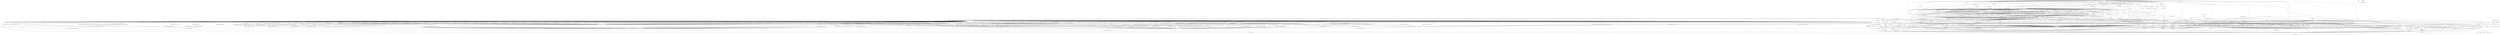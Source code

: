 digraph depends {
    node [shape=plaintext]
"alsa-utils-alsamixer" -> "libasound2"
"alsa-utils-alsamixer" -> "libformw5"
"alsa-utils-alsamixer" -> "libmenuw5"
"alsa-utils-alsamixer" -> "libncursesw5"
"alsa-utils-alsamixer" -> "libpanelw5"
"alsa-utils-alsamixer" -> "libtinfo5"
"angstrom-feed-configs" -> "opkg" [style=dotted]
"angstrom-packagegroup-boot" -> "angstrom-version"
"angstrom-packagegroup-boot" -> "packagegroup-boot"
"avahi-daemon" -> "base-files"
"avahi-daemon" -> "base-passwd"
"avahi-daemon" -> "libavahi-common3"
"avahi-daemon" -> "libavahi-core7"
"avahi-daemon" -> "libcap2"
"avahi-daemon" -> "libdaemon0"
"avahi-daemon" -> "libdbus-1-3"
"avahi-daemon" -> "libexpat1"
"avahi-daemon" -> "libnss-mdns" [style=dotted]
"avahi-daemon" -> "shadow"
"avahi-utils" -> "libavahi-client3"
"avahi-utils" -> "libavahi-common3"
"avrdude" -> "hidapi"
"avrdude" -> "libelf1"
"avrdude" -> "libftdi1-2"
"avrdude" -> "libncurses5"
"avrdude" -> "libreadline7"
"avrdude" -> "libusb-0.1-4"
"avrdude" -> "libusb-1.0-0"
"bash" -> "base-files"
"bash" -> "libtinfo5"
"bluez5" -> "libdbus-1-3"
"bluez5" -> "libglib-2.0-0"
"bluez5" -> "libreadline7"
"bluez5" -> "libudev1"
"busybox" -> "busybox-syslog" [style=dotted]
"busybox" -> "busybox-udhcpc" [style=dotted]
"ca-certificates" -> "openssl"
"connman-angstrom-settings" -> "connman"
"connman" -> "bluez5"
"connman-client" -> "connman"
"connman-client" -> "libdbus-1-3"
"connman-client" -> "libglib-2.0-0"
"connman-client" -> "libreadline7"
"connman" -> "connman-conf" [style=dotted]
"connman" -> "dbus-1"
"connman" -> "iptables"
"connman" -> "libdbus-1-3"
"connman" -> "libglib-2.0-0"
"connman" -> "libgnutls30"
"connman" -> "ofono"
"connman" -> "wpa-supplicant"
"cpp" -> "libgmp10"
"cpp" -> "libmpc3"
"cpp" -> "libmpfr4"
"cpp" -> "libz1"
"cpp-symlinks" -> "cpp"
"cpufreq-tweaks" -> "cpufrequtils"
"curl" -> "libcurl4"
"dbus-1" -> "base-files"
"dbus-1" -> "base-passwd"
"dbus-1" -> "libdbus-1-3"
"dbus-1" -> "libexpat1"
"dbus-1" -> "libsystemd0"
"dbus-1" -> "libx11-6"
"dbus-1" -> "shadow"
"e2fsprogs-e2fsck" -> "libblkid1"
"e2fsprogs-e2fsck" -> "libcom-err2"
"e2fsprogs-e2fsck" -> "libe2p2"
"e2fsprogs-e2fsck" -> "libext2fs2"
"e2fsprogs-e2fsck" -> "libuuid1"
"e2fsprogs-resize2fs" -> "libcom-err2"
"e2fsprogs-resize2fs" -> "libe2p2"
"e2fsprogs-resize2fs" -> "libext2fs2"
"ffmpeg" -> "libavcodec57"
"ffmpeg" -> "libavdevice57"
"ffmpeg" -> "libavfilter6"
"ffmpeg" -> "libavformat57"
"ffmpeg" -> "libavutil55"
"ffmpeg" -> "libpostproc54"
"ffmpeg" -> "libswresample2"
"ffmpeg" -> "libswscale4"
"fixmac" -> "ranpwd"
"gptfdisk" -> "libncursesw5"
"gptfdisk" -> "libpopt0"
"gptfdisk" -> "libstdc++6"
"gptfdisk" -> "libtinfo5"
"gptfdisk" -> "libuuid1"
"hidapi" -> "libudev1"
"hidapi" -> "libusb-1.0-0"
"htop" -> "libncursesw5"
"htop" -> "libtinfo5"
"htop" -> "ncurses-terminfo"
"iproute2-tc" -> "iptables"
"iproute2-tc" -> "libelf1"
"iptables" -> "kernel-module-iptable-filter" [style=dotted]
"iptables" -> "kernel-module-iptable-nat" [style=dotted]
"iptables" -> "kernel-module-ip-tables" [style=dotted]
"iptables" -> "kernel-module-ipt-masquerade" [style=dotted]
"iptables" -> "kernel-module-nf-conntrack-ipv4" [style=dotted]
"iptables" -> "kernel-module-nf-conntrack" [style=dotted]
"iptables" -> "kernel-module-nf-defrag-ipv4" [style=dotted]
"iptables" -> "kernel-module-nf-nat" [style=dotted]
"iptables" -> "kernel-module-x-tables" [style=dotted]
"iw" -> "libnl-3-200"
"iw" -> "libnl-genl-3-200"
"kernel-module-at86rf230-4.14.15+linaro" -> "kernel-module-mac802154-4.14.15+linaro"
"kernel-module-atusb-4.14.15+linaro" -> "kernel-module-mac802154-4.14.15+linaro"
"kernel-module-authencesn-4.14.15+linaro" -> "kernel-module-authenc-4.14.15+linaro"
"kernel-module-bluetooth-4.14.15+linaro" -> "kernel-module-ecdh-generic-4.14.15+linaro"
"kernel-module-bluetooth-6lowpan-4.14.15+linaro" -> "kernel-module-6lowpan-4.14.15+linaro"
"kernel-module-bluetooth-6lowpan-4.14.15+linaro" -> "kernel-module-bluetooth-4.14.15+linaro"
"kernel-module-bnep-4.14.15+linaro" -> "kernel-module-bluetooth-4.14.15+linaro"
"kernel-module-bridge-4.14.15+linaro" -> "kernel-module-llc-4.14.15+linaro"
"kernel-module-bridge-4.14.15+linaro" -> "kernel-module-stp-4.14.15+linaro"
"kernel-module-br-netfilter-4.14.15+linaro" -> "kernel-module-bridge-4.14.15+linaro"
"kernel-module-bsd-comp-4.14.15+linaro" -> "kernel-module-ppp-generic-4.14.15+linaro"
"kernel-module-btbcm-4.14.15+linaro" -> "kernel-module-bluetooth-4.14.15+linaro"
"kernel-module-btintel-4.14.15+linaro" -> "kernel-module-bluetooth-4.14.15+linaro"
"kernel-module-btrfs-4.14.15+linaro" -> "kernel-module-lzo-compress-4.14.15+linaro"
"kernel-module-btrfs-4.14.15+linaro" -> "kernel-module-raid6-pq-4.14.15+linaro"
"kernel-module-btrfs-4.14.15+linaro" -> "kernel-module-xor-4.14.15+linaro"
"kernel-module-btrfs-4.14.15+linaro" -> "kernel-module-zstd-compress-4.14.15+linaro"
"kernel-module-btrfs-4.14.15+linaro" -> "kernel-module-zstd-decompress-4.14.15+linaro"
"kernel-module-btrtl-4.14.15+linaro" -> "kernel-module-bluetooth-4.14.15+linaro"
"kernel-module-btsdio-4.14.15+linaro" -> "kernel-module-bluetooth-4.14.15+linaro"
"kernel-module-btusb-4.14.15+linaro" -> "kernel-module-bluetooth-4.14.15+linaro"
"kernel-module-btusb-4.14.15+linaro" -> "kernel-module-btbcm-4.14.15+linaro"
"kernel-module-btusb-4.14.15+linaro" -> "kernel-module-btintel-4.14.15+linaro"
"kernel-module-btusb-4.14.15+linaro" -> "kernel-module-btrtl-4.14.15+linaro"
"kernel-module-cc2520-4.14.15+linaro" -> "kernel-module-crc-ccitt-4.14.15+linaro"
"kernel-module-cc2520-4.14.15+linaro" -> "kernel-module-mac802154-4.14.15+linaro"
"kernel-module-dm-crypt-4.14.15+linaro" -> "kernel-module-dm-mod-4.14.15+linaro"
"kernel-module-dm-mod-4.14.15+linaro" -> "kernel-module-dax-4.14.15+linaro"
"kernel-module-fakelb-4.14.15+linaro" -> "kernel-module-mac802154-4.14.15+linaro"
"kernel-module-g-ether-4.14.15+linaro" -> "kernel-module-libcomposite-4.14.15+linaro"
"kernel-module-g-ether-4.14.15+linaro" -> "kernel-module-u-ether-4.14.15+linaro"
"kernel-module-g-ether-4.14.15+linaro" -> "kernel-module-usb-f-rndis-4.14.15+linaro"
"kernel-module-g-mass-storage-4.14.15+linaro" -> "kernel-module-libcomposite-4.14.15+linaro"
"kernel-module-g-mass-storage-4.14.15+linaro" -> "kernel-module-usb-f-mass-storage-4.14.15+linaro"
"kernel-module-g-serial-4.14.15+linaro" -> "kernel-module-libcomposite-4.14.15+linaro"
"kernel-module-gspca-benq-4.14.15+linaro" -> "kernel-module-gspca-main-4.14.15+linaro"
"kernel-module-gspca-conex-4.14.15+linaro" -> "kernel-module-gspca-main-4.14.15+linaro"
"kernel-module-gspca-conex-4.14.15+linaro" -> "kernel-module-videodev-4.14.15+linaro"
"kernel-module-gspca-cpia1-4.14.15+linaro" -> "kernel-module-gspca-main-4.14.15+linaro"
"kernel-module-gspca-cpia1-4.14.15+linaro" -> "kernel-module-videodev-4.14.15+linaro"
"kernel-module-gspca-dtcs033-4.14.15+linaro" -> "kernel-module-gspca-main-4.14.15+linaro"
"kernel-module-gspca-dtcs033-4.14.15+linaro" -> "kernel-module-videodev-4.14.15+linaro"
"kernel-module-gspca-etoms-4.14.15+linaro" -> "kernel-module-gspca-main-4.14.15+linaro"
"kernel-module-gspca-etoms-4.14.15+linaro" -> "kernel-module-videodev-4.14.15+linaro"
"kernel-module-gspca-finepix-4.14.15+linaro" -> "kernel-module-gspca-main-4.14.15+linaro"
"kernel-module-gspca-gl860-4.14.15+linaro" -> "kernel-module-gspca-main-4.14.15+linaro"
"kernel-module-gspca-gl860-4.14.15+linaro" -> "kernel-module-videodev-4.14.15+linaro"
"kernel-module-gspca-jeilinj-4.14.15+linaro" -> "kernel-module-gspca-main-4.14.15+linaro"
"kernel-module-gspca-jeilinj-4.14.15+linaro" -> "kernel-module-videodev-4.14.15+linaro"
"kernel-module-gspca-jl2005bcd-4.14.15+linaro" -> "kernel-module-gspca-main-4.14.15+linaro"
"kernel-module-gspca-kinect-4.14.15+linaro" -> "kernel-module-gspca-main-4.14.15+linaro"
"kernel-module-gspca-konica-4.14.15+linaro" -> "kernel-module-gspca-main-4.14.15+linaro"
"kernel-module-gspca-konica-4.14.15+linaro" -> "kernel-module-videodev-4.14.15+linaro"
"kernel-module-gspca-m5602-4.14.15+linaro" -> "kernel-module-gspca-main-4.14.15+linaro"
"kernel-module-gspca-m5602-4.14.15+linaro" -> "kernel-module-videodev-4.14.15+linaro"
"kernel-module-gspca-main-4.14.15+linaro" -> "kernel-module-v4l2-common-4.14.15+linaro"
"kernel-module-gspca-main-4.14.15+linaro" -> "kernel-module-videodev-4.14.15+linaro"
"kernel-module-gspca-mars-4.14.15+linaro" -> "kernel-module-gspca-main-4.14.15+linaro"
"kernel-module-gspca-mars-4.14.15+linaro" -> "kernel-module-videodev-4.14.15+linaro"
"kernel-module-gspca-mr97310a-4.14.15+linaro" -> "kernel-module-gspca-main-4.14.15+linaro"
"kernel-module-gspca-mr97310a-4.14.15+linaro" -> "kernel-module-videodev-4.14.15+linaro"
"kernel-module-gspca-nw80x-4.14.15+linaro" -> "kernel-module-gspca-main-4.14.15+linaro"
"kernel-module-gspca-nw80x-4.14.15+linaro" -> "kernel-module-videodev-4.14.15+linaro"
"kernel-module-gspca-ov519-4.14.15+linaro" -> "kernel-module-gspca-main-4.14.15+linaro"
"kernel-module-gspca-ov519-4.14.15+linaro" -> "kernel-module-videodev-4.14.15+linaro"
"kernel-module-gspca-ov534-4.14.15+linaro" -> "kernel-module-gspca-main-4.14.15+linaro"
"kernel-module-gspca-ov534-4.14.15+linaro" -> "kernel-module-videodev-4.14.15+linaro"
"kernel-module-gspca-ov534-9-4.14.15+linaro" -> "kernel-module-gspca-main-4.14.15+linaro"
"kernel-module-gspca-ov534-9-4.14.15+linaro" -> "kernel-module-videodev-4.14.15+linaro"
"kernel-module-gspca-pac207-4.14.15+linaro" -> "kernel-module-gspca-main-4.14.15+linaro"
"kernel-module-gspca-pac207-4.14.15+linaro" -> "kernel-module-videodev-4.14.15+linaro"
"kernel-module-gspca-pac7302-4.14.15+linaro" -> "kernel-module-gspca-main-4.14.15+linaro"
"kernel-module-gspca-pac7302-4.14.15+linaro" -> "kernel-module-videodev-4.14.15+linaro"
"kernel-module-gspca-pac7311-4.14.15+linaro" -> "kernel-module-gspca-main-4.14.15+linaro"
"kernel-module-gspca-pac7311-4.14.15+linaro" -> "kernel-module-videodev-4.14.15+linaro"
"kernel-module-gspca-se401-4.14.15+linaro" -> "kernel-module-gspca-main-4.14.15+linaro"
"kernel-module-gspca-se401-4.14.15+linaro" -> "kernel-module-videodev-4.14.15+linaro"
"kernel-module-gspca-sn9c2028-4.14.15+linaro" -> "kernel-module-gspca-main-4.14.15+linaro"
"kernel-module-gspca-sn9c2028-4.14.15+linaro" -> "kernel-module-videodev-4.14.15+linaro"
"kernel-module-gspca-sn9c20x-4.14.15+linaro" -> "kernel-module-gspca-main-4.14.15+linaro"
"kernel-module-gspca-sn9c20x-4.14.15+linaro" -> "kernel-module-videodev-4.14.15+linaro"
"kernel-module-gspca-sonixb-4.14.15+linaro" -> "kernel-module-gspca-main-4.14.15+linaro"
"kernel-module-gspca-sonixb-4.14.15+linaro" -> "kernel-module-videodev-4.14.15+linaro"
"kernel-module-gspca-sonixj-4.14.15+linaro" -> "kernel-module-gspca-main-4.14.15+linaro"
"kernel-module-gspca-sonixj-4.14.15+linaro" -> "kernel-module-videodev-4.14.15+linaro"
"kernel-module-gspca-spca1528-4.14.15+linaro" -> "kernel-module-gspca-main-4.14.15+linaro"
"kernel-module-gspca-spca1528-4.14.15+linaro" -> "kernel-module-videodev-4.14.15+linaro"
"kernel-module-gspca-spca500-4.14.15+linaro" -> "kernel-module-gspca-main-4.14.15+linaro"
"kernel-module-gspca-spca500-4.14.15+linaro" -> "kernel-module-videodev-4.14.15+linaro"
"kernel-module-gspca-spca501-4.14.15+linaro" -> "kernel-module-gspca-main-4.14.15+linaro"
"kernel-module-gspca-spca501-4.14.15+linaro" -> "kernel-module-videodev-4.14.15+linaro"
"kernel-module-gspca-spca505-4.14.15+linaro" -> "kernel-module-gspca-main-4.14.15+linaro"
"kernel-module-gspca-spca505-4.14.15+linaro" -> "kernel-module-videodev-4.14.15+linaro"
"kernel-module-gspca-spca506-4.14.15+linaro" -> "kernel-module-gspca-main-4.14.15+linaro"
"kernel-module-gspca-spca506-4.14.15+linaro" -> "kernel-module-videodev-4.14.15+linaro"
"kernel-module-gspca-spca508-4.14.15+linaro" -> "kernel-module-gspca-main-4.14.15+linaro"
"kernel-module-gspca-spca508-4.14.15+linaro" -> "kernel-module-videodev-4.14.15+linaro"
"kernel-module-gspca-spca561-4.14.15+linaro" -> "kernel-module-gspca-main-4.14.15+linaro"
"kernel-module-gspca-spca561-4.14.15+linaro" -> "kernel-module-videodev-4.14.15+linaro"
"kernel-module-gspca-sq905-4.14.15+linaro" -> "kernel-module-gspca-main-4.14.15+linaro"
"kernel-module-gspca-sq905c-4.14.15+linaro" -> "kernel-module-gspca-main-4.14.15+linaro"
"kernel-module-gspca-sq930x-4.14.15+linaro" -> "kernel-module-gspca-main-4.14.15+linaro"
"kernel-module-gspca-sq930x-4.14.15+linaro" -> "kernel-module-videodev-4.14.15+linaro"
"kernel-module-gspca-stk014-4.14.15+linaro" -> "kernel-module-gspca-main-4.14.15+linaro"
"kernel-module-gspca-stk014-4.14.15+linaro" -> "kernel-module-videodev-4.14.15+linaro"
"kernel-module-gspca-stk1135-4.14.15+linaro" -> "kernel-module-gspca-main-4.14.15+linaro"
"kernel-module-gspca-stk1135-4.14.15+linaro" -> "kernel-module-videodev-4.14.15+linaro"
"kernel-module-gspca-stv0680-4.14.15+linaro" -> "kernel-module-gspca-main-4.14.15+linaro"
"kernel-module-gspca-stv06xx-4.14.15+linaro" -> "kernel-module-gspca-main-4.14.15+linaro"
"kernel-module-gspca-stv06xx-4.14.15+linaro" -> "kernel-module-videodev-4.14.15+linaro"
"kernel-module-gspca-sunplus-4.14.15+linaro" -> "kernel-module-gspca-main-4.14.15+linaro"
"kernel-module-gspca-sunplus-4.14.15+linaro" -> "kernel-module-videodev-4.14.15+linaro"
"kernel-module-gspca-t613-4.14.15+linaro" -> "kernel-module-gspca-main-4.14.15+linaro"
"kernel-module-gspca-t613-4.14.15+linaro" -> "kernel-module-videodev-4.14.15+linaro"
"kernel-module-gspca-topro-4.14.15+linaro" -> "kernel-module-gspca-main-4.14.15+linaro"
"kernel-module-gspca-topro-4.14.15+linaro" -> "kernel-module-videodev-4.14.15+linaro"
"kernel-module-gspca-touptek-4.14.15+linaro" -> "kernel-module-gspca-main-4.14.15+linaro"
"kernel-module-gspca-touptek-4.14.15+linaro" -> "kernel-module-videodev-4.14.15+linaro"
"kernel-module-gspca-tv8532-4.14.15+linaro" -> "kernel-module-gspca-main-4.14.15+linaro"
"kernel-module-gspca-tv8532-4.14.15+linaro" -> "kernel-module-videodev-4.14.15+linaro"
"kernel-module-gspca-vc032x-4.14.15+linaro" -> "kernel-module-gspca-main-4.14.15+linaro"
"kernel-module-gspca-vc032x-4.14.15+linaro" -> "kernel-module-videodev-4.14.15+linaro"
"kernel-module-gspca-vicam-4.14.15+linaro" -> "kernel-module-gspca-main-4.14.15+linaro"
"kernel-module-gspca-vicam-4.14.15+linaro" -> "kernel-module-videodev-4.14.15+linaro"
"kernel-module-gspca-xirlink-cit-4.14.15+linaro" -> "kernel-module-gspca-main-4.14.15+linaro"
"kernel-module-gspca-xirlink-cit-4.14.15+linaro" -> "kernel-module-videodev-4.14.15+linaro"
"kernel-module-gspca-zc3xx-4.14.15+linaro" -> "kernel-module-gspca-main-4.14.15+linaro"
"kernel-module-gspca-zc3xx-4.14.15+linaro" -> "kernel-module-videodev-4.14.15+linaro"
"kernel-module-g-zero-4.14.15+linaro" -> "kernel-module-libcomposite-4.14.15+linaro"
"kernel-module-hci-uart-4.14.15+linaro" -> "kernel-module-bluetooth-4.14.15+linaro"
"kernel-module-hidp-4.14.15+linaro" -> "kernel-module-bluetooth-4.14.15+linaro"
"kernel-module-ieee802154-6lowpan-4.14.15+linaro" -> "kernel-module-6lowpan-4.14.15+linaro"
"kernel-module-ieee802154-6lowpan-4.14.15+linaro" -> "kernel-module-ieee802154-4.14.15+linaro"
"kernel-module-ieee802154-socket-4.14.15+linaro" -> "kernel-module-ieee802154-4.14.15+linaro"
"kernel-module-ip6table-filter-4.14.15+linaro" -> "kernel-module-ip6-tables-4.14.15+linaro"
"kernel-module-ip6table-filter-4.14.15+linaro" -> "kernel-module-x-tables-4.14.15+linaro"
"kernel-module-ip6table-mangle-4.14.15+linaro" -> "kernel-module-ip6-tables-4.14.15+linaro"
"kernel-module-ip6table-mangle-4.14.15+linaro" -> "kernel-module-x-tables-4.14.15+linaro"
"kernel-module-ip6table-nat-4.14.15+linaro" -> "kernel-module-ip6-tables-4.14.15+linaro"
"kernel-module-ip6table-nat-4.14.15+linaro" -> "kernel-module-nf-nat-ipv6-4.14.15+linaro"
"kernel-module-ip6table-raw-4.14.15+linaro" -> "kernel-module-ip6-tables-4.14.15+linaro"
"kernel-module-ip6table-raw-4.14.15+linaro" -> "kernel-module-x-tables-4.14.15+linaro"
"kernel-module-ip6-tables-4.14.15+linaro" -> "kernel-module-x-tables-4.14.15+linaro"
"kernel-module-ip6t-ah-4.14.15+linaro" -> "kernel-module-x-tables-4.14.15+linaro"
"kernel-module-ip6t-eui64-4.14.15+linaro" -> "kernel-module-x-tables-4.14.15+linaro"
"kernel-module-ip6t-frag-4.14.15+linaro" -> "kernel-module-x-tables-4.14.15+linaro"
"kernel-module-ip6t-hbh-4.14.15+linaro" -> "kernel-module-x-tables-4.14.15+linaro"
"kernel-module-ip6t-ipv6header-4.14.15+linaro" -> "kernel-module-x-tables-4.14.15+linaro"
"kernel-module-ip6t-masquerade-4.14.15+linaro" -> "kernel-module-nf-nat-masquerade-ipv6-4.14.15+linaro"
"kernel-module-ip6t-masquerade-4.14.15+linaro" -> "kernel-module-x-tables-4.14.15+linaro"
"kernel-module-ip6t-mh-4.14.15+linaro" -> "kernel-module-x-tables-4.14.15+linaro"
"kernel-module-ip6t-npt-4.14.15+linaro" -> "kernel-module-x-tables-4.14.15+linaro"
"kernel-module-ip6t-reject-4.14.15+linaro" -> "kernel-module-nf-reject-ipv6-4.14.15+linaro"
"kernel-module-ip6t-reject-4.14.15+linaro" -> "kernel-module-x-tables-4.14.15+linaro"
"kernel-module-ip6t-rpfilter-4.14.15+linaro" -> "kernel-module-x-tables-4.14.15+linaro"
"kernel-module-ip6t-rt-4.14.15+linaro" -> "kernel-module-x-tables-4.14.15+linaro"
"kernel-module-ip6t-synproxy-4.14.15+linaro" -> "kernel-module-nf-conntrack-4.14.15+linaro"
"kernel-module-ip6t-synproxy-4.14.15+linaro" -> "kernel-module-nf-synproxy-core-4.14.15+linaro"
"kernel-module-ip6t-synproxy-4.14.15+linaro" -> "kernel-module-x-tables-4.14.15+linaro"
"kernel-module-ip6-tunnel-4.14.15+linaro" -> "kernel-module-tunnel6-4.14.15+linaro"
"kernel-module-ip6-vti-4.14.15+linaro" -> "kernel-module-ip6-tunnel-4.14.15+linaro"
"kernel-module-iptable-filter-4.14.15+linaro" -> "kernel-module-ip-tables-4.14.15+linaro"
"kernel-module-iptable-filter-4.14.15+linaro" -> "kernel-module-x-tables-4.14.15+linaro"
"kernel-module-iptable-mangle-4.14.15+linaro" -> "kernel-module-ip-tables-4.14.15+linaro"
"kernel-module-iptable-mangle-4.14.15+linaro" -> "kernel-module-x-tables-4.14.15+linaro"
"kernel-module-iptable-nat-4.14.15+linaro" -> "kernel-module-ip-tables-4.14.15+linaro"
"kernel-module-iptable-nat-4.14.15+linaro" -> "kernel-module-nf-nat-ipv4-4.14.15+linaro"
"kernel-module-iptable-raw-4.14.15+linaro" -> "kernel-module-ip-tables-4.14.15+linaro"
"kernel-module-iptable-raw-4.14.15+linaro" -> "kernel-module-x-tables-4.14.15+linaro"
"kernel-module-ip-tables-4.14.15+linaro" -> "kernel-module-x-tables-4.14.15+linaro"
"kernel-module-ipt-masquerade-4.14.15+linaro" -> "kernel-module-nf-conntrack-4.14.15+linaro"
"kernel-module-ipt-masquerade-4.14.15+linaro" -> "kernel-module-nf-nat-masquerade-ipv4-4.14.15+linaro"
"kernel-module-ipt-masquerade-4.14.15+linaro" -> "kernel-module-x-tables-4.14.15+linaro"
"kernel-module-ipw-4.14.15+linaro" -> "kernel-module-usb-wwan-4.14.15+linaro"
"kernel-module-keyspan-pda-4.14.15+linaro" -> "kernel-module-ezusb-4.14.15+linaro"
"kernel-module-lzo-4.14.15+linaro" -> "kernel-module-lzo-compress-4.14.15+linaro"
"kernel-module-mac802154-4.14.15+linaro" -> "kernel-module-crc-ccitt-4.14.15+linaro"
"kernel-module-mac802154-4.14.15+linaro" -> "kernel-module-ieee802154-4.14.15+linaro"
"kernel-module-mrf24j40-4.14.15+linaro" -> "kernel-module-mac802154-4.14.15+linaro"
"kernel-module-nf-conntrack-4.14.15+linaro" -> "kernel-module-libcrc32c-4.14.15+linaro"
"kernel-module-nf-conntrack-amanda-4.14.15+linaro" -> "kernel-module-nf-conntrack-4.14.15+linaro"
"kernel-module-nf-conntrack-broadcast-4.14.15+linaro" -> "kernel-module-nf-conntrack-4.14.15+linaro"
"kernel-module-nf-conntrack-ftp-4.14.15+linaro" -> "kernel-module-nf-conntrack-4.14.15+linaro"
"kernel-module-nf-conntrack-h323-4.14.15+linaro" -> "kernel-module-nf-conntrack-4.14.15+linaro"
"kernel-module-nf-conntrack-ipv4-4.14.15+linaro" -> "kernel-module-nf-conntrack-4.14.15+linaro"
"kernel-module-nf-conntrack-ipv4-4.14.15+linaro" -> "kernel-module-nf-defrag-ipv4-4.14.15+linaro"
"kernel-module-nf-conntrack-ipv6-4.14.15+linaro" -> "kernel-module-nf-conntrack-4.14.15+linaro"
"kernel-module-nf-conntrack-ipv6-4.14.15+linaro" -> "kernel-module-nf-defrag-ipv6-4.14.15+linaro"
"kernel-module-nf-conntrack-irc-4.14.15+linaro" -> "kernel-module-nf-conntrack-4.14.15+linaro"
"kernel-module-nf-conntrack-netbios-ns-4.14.15+linaro" -> "kernel-module-nf-conntrack-4.14.15+linaro"
"kernel-module-nf-conntrack-netbios-ns-4.14.15+linaro" -> "kernel-module-nf-conntrack-broadcast-4.14.15+linaro"
"kernel-module-nf-conntrack-pptp-4.14.15+linaro" -> "kernel-module-nf-conntrack-4.14.15+linaro"
"kernel-module-nf-conntrack-pptp-4.14.15+linaro" -> "kernel-module-nf-conntrack-proto-gre-4.14.15+linaro"
"kernel-module-nf-conntrack-proto-gre-4.14.15+linaro" -> "kernel-module-nf-conntrack-4.14.15+linaro"
"kernel-module-nf-conntrack-sane-4.14.15+linaro" -> "kernel-module-nf-conntrack-4.14.15+linaro"
"kernel-module-nf-conntrack-sip-4.14.15+linaro" -> "kernel-module-nf-conntrack-4.14.15+linaro"
"kernel-module-nf-conntrack-snmp-4.14.15+linaro" -> "kernel-module-nf-conntrack-4.14.15+linaro"
"kernel-module-nf-conntrack-snmp-4.14.15+linaro" -> "kernel-module-nf-conntrack-broadcast-4.14.15+linaro"
"kernel-module-nf-conntrack-tftp-4.14.15+linaro" -> "kernel-module-nf-conntrack-4.14.15+linaro"
"kernel-module-nf-log-ipv6-4.14.15+linaro" -> "kernel-module-nf-log-common-4.14.15+linaro"
"kernel-module-nf-nat-4.14.15+linaro" -> "kernel-module-libcrc32c-4.14.15+linaro"
"kernel-module-nf-nat-4.14.15+linaro" -> "kernel-module-nf-conntrack-4.14.15+linaro"
"kernel-module-nf-nat-amanda-4.14.15+linaro" -> "kernel-module-nf-conntrack-4.14.15+linaro"
"kernel-module-nf-nat-amanda-4.14.15+linaro" -> "kernel-module-nf-conntrack-amanda-4.14.15+linaro"
"kernel-module-nf-nat-amanda-4.14.15+linaro" -> "kernel-module-nf-nat-4.14.15+linaro"
"kernel-module-nf-nat-ftp-4.14.15+linaro" -> "kernel-module-nf-conntrack-4.14.15+linaro"
"kernel-module-nf-nat-ftp-4.14.15+linaro" -> "kernel-module-nf-conntrack-ftp-4.14.15+linaro"
"kernel-module-nf-nat-ftp-4.14.15+linaro" -> "kernel-module-nf-nat-4.14.15+linaro"
"kernel-module-nf-nat-h323-4.14.15+linaro" -> "kernel-module-nf-conntrack-4.14.15+linaro"
"kernel-module-nf-nat-h323-4.14.15+linaro" -> "kernel-module-nf-conntrack-h323-4.14.15+linaro"
"kernel-module-nf-nat-h323-4.14.15+linaro" -> "kernel-module-nf-nat-4.14.15+linaro"
"kernel-module-nf-nat-ipv4-4.14.15+linaro" -> "kernel-module-nf-conntrack-4.14.15+linaro"
"kernel-module-nf-nat-ipv4-4.14.15+linaro" -> "kernel-module-nf-nat-4.14.15+linaro"
"kernel-module-nf-nat-ipv6-4.14.15+linaro" -> "kernel-module-nf-conntrack-4.14.15+linaro"
"kernel-module-nf-nat-ipv6-4.14.15+linaro" -> "kernel-module-nf-nat-4.14.15+linaro"
"kernel-module-nf-nat-irc-4.14.15+linaro" -> "kernel-module-nf-conntrack-4.14.15+linaro"
"kernel-module-nf-nat-irc-4.14.15+linaro" -> "kernel-module-nf-conntrack-irc-4.14.15+linaro"
"kernel-module-nf-nat-irc-4.14.15+linaro" -> "kernel-module-nf-nat-4.14.15+linaro"
"kernel-module-nf-nat-masquerade-ipv4-4.14.15+linaro" -> "kernel-module-nf-conntrack-4.14.15+linaro"
"kernel-module-nf-nat-masquerade-ipv4-4.14.15+linaro" -> "kernel-module-nf-nat-4.14.15+linaro"
"kernel-module-nf-nat-masquerade-ipv6-4.14.15+linaro" -> "kernel-module-nf-conntrack-4.14.15+linaro"
"kernel-module-nf-nat-masquerade-ipv6-4.14.15+linaro" -> "kernel-module-nf-nat-4.14.15+linaro"
"kernel-module-nf-nat-pptp-4.14.15+linaro" -> "kernel-module-nf-conntrack-4.14.15+linaro"
"kernel-module-nf-nat-pptp-4.14.15+linaro" -> "kernel-module-nf-conntrack-pptp-4.14.15+linaro"
"kernel-module-nf-nat-pptp-4.14.15+linaro" -> "kernel-module-nf-nat-4.14.15+linaro"
"kernel-module-nf-nat-pptp-4.14.15+linaro" -> "kernel-module-nf-nat-proto-gre-4.14.15+linaro"
"kernel-module-nf-nat-proto-gre-4.14.15+linaro" -> "kernel-module-nf-nat-4.14.15+linaro"
"kernel-module-nf-nat-sip-4.14.15+linaro" -> "kernel-module-nf-conntrack-4.14.15+linaro"
"kernel-module-nf-nat-sip-4.14.15+linaro" -> "kernel-module-nf-conntrack-sip-4.14.15+linaro"
"kernel-module-nf-nat-sip-4.14.15+linaro" -> "kernel-module-nf-nat-4.14.15+linaro"
"kernel-module-nf-nat-snmp-basic-4.14.15+linaro" -> "kernel-module-nf-conntrack-4.14.15+linaro"
"kernel-module-nf-nat-snmp-basic-4.14.15+linaro" -> "kernel-module-nf-conntrack-snmp-4.14.15+linaro"
"kernel-module-nf-nat-tftp-4.14.15+linaro" -> "kernel-module-nf-conntrack-4.14.15+linaro"
"kernel-module-nf-nat-tftp-4.14.15+linaro" -> "kernel-module-nf-conntrack-tftp-4.14.15+linaro"
"kernel-module-nf-nat-tftp-4.14.15+linaro" -> "kernel-module-nf-nat-4.14.15+linaro"
"kernel-module-nf-synproxy-core-4.14.15+linaro" -> "kernel-module-nf-conntrack-4.14.15+linaro"
"kernel-module-nf-tables-4.14.15+linaro" -> "kernel-module-nfnetlink-4.14.15+linaro"
"kernel-module-nf-tables-arp-4.14.15+linaro" -> "kernel-module-nf-tables-4.14.15+linaro"
"kernel-module-nf-tables-bridge-4.14.15+linaro" -> "kernel-module-nf-tables-4.14.15+linaro"
"kernel-module-nf-tables-inet-4.14.15+linaro" -> "kernel-module-nf-tables-4.14.15+linaro"
"kernel-module-nf-tables-inet-4.14.15+linaro" -> "kernel-module-nf-tables-ipv4-4.14.15+linaro"
"kernel-module-nf-tables-inet-4.14.15+linaro" -> "kernel-module-nf-tables-ipv6-4.14.15+linaro"
"kernel-module-nf-tables-ipv4-4.14.15+linaro" -> "kernel-module-nf-tables-4.14.15+linaro"
"kernel-module-nf-tables-ipv6-4.14.15+linaro" -> "kernel-module-nf-tables-4.14.15+linaro"
"kernel-module-nf-tables-netdev-4.14.15+linaro" -> "kernel-module-nfnetlink-4.14.15+linaro"
"kernel-module-nf-tables-netdev-4.14.15+linaro" -> "kernel-module-nf-tables-4.14.15+linaro"
"kernel-module-nft-chain-nat-ipv6-4.14.15+linaro" -> "kernel-module-nf-nat-ipv6-4.14.15+linaro"
"kernel-module-nft-chain-nat-ipv6-4.14.15+linaro" -> "kernel-module-nf-tables-4.14.15+linaro"
"kernel-module-nft-chain-route-ipv4-4.14.15+linaro" -> "kernel-module-nf-tables-4.14.15+linaro"
"kernel-module-nft-chain-route-ipv6-4.14.15+linaro" -> "kernel-module-nf-tables-4.14.15+linaro"
"kernel-module-nft-dup-ipv6-4.14.15+linaro" -> "kernel-module-nf-dup-ipv6-4.14.15+linaro"
"kernel-module-nft-dup-ipv6-4.14.15+linaro" -> "kernel-module-nf-tables-4.14.15+linaro"
"kernel-module-nhc-dest-4.14.15+linaro" -> "kernel-module-6lowpan-4.14.15+linaro"
"kernel-module-nhc-fragment-4.14.15+linaro" -> "kernel-module-6lowpan-4.14.15+linaro"
"kernel-module-nhc-hop-4.14.15+linaro" -> "kernel-module-6lowpan-4.14.15+linaro"
"kernel-module-nhc-ipv6-4.14.15+linaro" -> "kernel-module-6lowpan-4.14.15+linaro"
"kernel-module-nhc-mobility-4.14.15+linaro" -> "kernel-module-6lowpan-4.14.15+linaro"
"kernel-module-nhc-routing-4.14.15+linaro" -> "kernel-module-6lowpan-4.14.15+linaro"
"kernel-module-nhc-udp-4.14.15+linaro" -> "kernel-module-6lowpan-4.14.15+linaro"
"kernel-module-option-4.14.15+linaro" -> "kernel-module-usb-wwan-4.14.15+linaro"
"kernel-module-p8022-4.14.15+linaro" -> "kernel-module-llc-4.14.15+linaro"
"kernel-module-ppp-async-4.14.15+linaro" -> "kernel-module-crc-ccitt-4.14.15+linaro"
"kernel-module-ppp-async-4.14.15+linaro" -> "kernel-module-ppp-generic-4.14.15+linaro"
"kernel-module-ppp-deflate-4.14.15+linaro" -> "kernel-module-ppp-generic-4.14.15+linaro"
"kernel-module-ppp-mppe-4.14.15+linaro" -> "kernel-module-ppp-generic-4.14.15+linaro"
"kernel-module-pppoe-4.14.15+linaro" -> "kernel-module-ppp-generic-4.14.15+linaro"
"kernel-module-pppoe-4.14.15+linaro" -> "kernel-module-pppox-4.14.15+linaro"
"kernel-module-pppox-4.14.15+linaro" -> "kernel-module-ppp-generic-4.14.15+linaro"
"kernel-module-ppp-synctty-4.14.15+linaro" -> "kernel-module-ppp-generic-4.14.15+linaro"
"kernel-module-psnap-4.14.15+linaro" -> "kernel-module-llc-4.14.15+linaro"
"kernel-module-pwc-4.14.15+linaro" -> "kernel-module-videobuf2-core-4.14.15+linaro"
"kernel-module-pwc-4.14.15+linaro" -> "kernel-module-videobuf2-v4l2-4.14.15+linaro"
"kernel-module-pwc-4.14.15+linaro" -> "kernel-module-videobuf2-vmalloc-4.14.15+linaro"
"kernel-module-pwc-4.14.15+linaro" -> "kernel-module-videodev-4.14.15+linaro"
"kernel-module-qcserial-4.14.15+linaro" -> "kernel-module-usb-wwan-4.14.15+linaro"
"kernel-module-rfcomm-4.14.15+linaro" -> "kernel-module-bluetooth-4.14.15+linaro"
"kernel-module-s2255drv-4.14.15+linaro" -> "kernel-module-videobuf2-core-4.14.15+linaro"
"kernel-module-s2255drv-4.14.15+linaro" -> "kernel-module-videobuf2-v4l2-4.14.15+linaro"
"kernel-module-s2255drv-4.14.15+linaro" -> "kernel-module-videobuf2-vmalloc-4.14.15+linaro"
"kernel-module-s2255drv-4.14.15+linaro" -> "kernel-module-videodev-4.14.15+linaro"
"kernel-module-sch-cake-4.14.15+linaro" -> "kernel-module-nf-conntrack-4.14.15+linaro"
"kernel-modules" -> "kernel-module-6lowpan-4.14.15+linaro"
"kernel-modules" -> "kernel-module-aircable-4.14.15+linaro"
"kernel-modules" -> "kernel-module-ark3116-4.14.15+linaro"
"kernel-modules" -> "kernel-module-at86rf230-4.14.15+linaro"
"kernel-modules" -> "kernel-module-atusb-4.14.15+linaro"
"kernel-modules" -> "kernel-module-authenc-4.14.15+linaro"
"kernel-modules" -> "kernel-module-authencesn-4.14.15+linaro"
"kernel-modules" -> "kernel-module-belkin-sa-4.14.15+linaro"
"kernel-modules" -> "kernel-module-binfmt-misc-4.14.15+linaro"
"kernel-modules" -> "kernel-module-bluetooth-4.14.15+linaro"
"kernel-modules" -> "kernel-module-bluetooth-6lowpan-4.14.15+linaro"
"kernel-modules" -> "kernel-module-bnep-4.14.15+linaro"
"kernel-modules" -> "kernel-module-bridge-4.14.15+linaro"
"kernel-modules" -> "kernel-module-br-netfilter-4.14.15+linaro"
"kernel-modules" -> "kernel-module-bsd-comp-4.14.15+linaro"
"kernel-modules" -> "kernel-module-btbcm-4.14.15+linaro"
"kernel-modules" -> "kernel-module-btintel-4.14.15+linaro"
"kernel-modules" -> "kernel-module-btrfs-4.14.15+linaro"
"kernel-modules" -> "kernel-module-btrtl-4.14.15+linaro"
"kernel-modules" -> "kernel-module-btsdio-4.14.15+linaro"
"kernel-modules" -> "kernel-module-btusb-4.14.15+linaro"
"kernel-modules" -> "kernel-module-catc-4.14.15+linaro"
"kernel-modules" -> "kernel-module-cbc-4.14.15+linaro"
"kernel-modules" -> "kernel-module-cc2520-4.14.15+linaro"
"kernel-modules" -> "kernel-module-cdc-acm-4.14.15+linaro"
"kernel-modules" -> "kernel-module-cdc-wdm-4.14.15+linaro"
"kernel-modules" -> "kernel-module-ch341-4.14.15+linaro"
"kernel-modules" -> "kernel-module-cls-cgroup-4.14.15+linaro"
"kernel-modules" -> "kernel-module-cp210x-4.14.15+linaro"
"kernel-modules" -> "kernel-module-crc-ccitt-4.14.15+linaro"
"kernel-modules" -> "kernel-module-crypto-engine-4.14.15+linaro"
"kernel-modules" -> "kernel-module-cyberjack-4.14.15+linaro"
"kernel-modules" -> "kernel-module-cypress-m8-4.14.15+linaro"
"kernel-modules" -> "kernel-module-dax-4.14.15+linaro"
"kernel-modules" -> "kernel-module-digi-acceleport-4.14.15+linaro"
"kernel-modules" -> "kernel-module-dm-crypt-4.14.15+linaro"
"kernel-modules" -> "kernel-module-dm-mod-4.14.15+linaro"
"kernel-modules" -> "kernel-module-dummy-4.14.15+linaro"
"kernel-modules" -> "kernel-module-ecdh-generic-4.14.15+linaro"
"kernel-modules" -> "kernel-module-echainiv-4.14.15+linaro"
"kernel-modules" -> "kernel-module-empeg-4.14.15+linaro"
"kernel-modules" -> "kernel-module-ezusb-4.14.15+linaro"
"kernel-modules" -> "kernel-module-f81232-4.14.15+linaro"
"kernel-modules" -> "kernel-module-fakelb-4.14.15+linaro"
"kernel-modules" -> "kernel-module-ftdi-sio-4.14.15+linaro"
"kernel-modules" -> "kernel-module-garmin-gps-4.14.15+linaro"
"kernel-modules" -> "kernel-module-g-ether-4.14.15+linaro"
"kernel-modules" -> "kernel-module-g-mass-storage-4.14.15+linaro"
"kernel-modules" -> "kernel-module-g-serial-4.14.15+linaro"
"kernel-modules" -> "kernel-module-gspca-benq-4.14.15+linaro"
"kernel-modules" -> "kernel-module-gspca-conex-4.14.15+linaro"
"kernel-modules" -> "kernel-module-gspca-cpia1-4.14.15+linaro"
"kernel-modules" -> "kernel-module-gspca-dtcs033-4.14.15+linaro"
"kernel-modules" -> "kernel-module-gspca-etoms-4.14.15+linaro"
"kernel-modules" -> "kernel-module-gspca-finepix-4.14.15+linaro"
"kernel-modules" -> "kernel-module-gspca-gl860-4.14.15+linaro"
"kernel-modules" -> "kernel-module-gspca-jeilinj-4.14.15+linaro"
"kernel-modules" -> "kernel-module-gspca-jl2005bcd-4.14.15+linaro"
"kernel-modules" -> "kernel-module-gspca-kinect-4.14.15+linaro"
"kernel-modules" -> "kernel-module-gspca-konica-4.14.15+linaro"
"kernel-modules" -> "kernel-module-gspca-m5602-4.14.15+linaro"
"kernel-modules" -> "kernel-module-gspca-main-4.14.15+linaro"
"kernel-modules" -> "kernel-module-gspca-mars-4.14.15+linaro"
"kernel-modules" -> "kernel-module-gspca-mr97310a-4.14.15+linaro"
"kernel-modules" -> "kernel-module-gspca-nw80x-4.14.15+linaro"
"kernel-modules" -> "kernel-module-gspca-ov519-4.14.15+linaro"
"kernel-modules" -> "kernel-module-gspca-ov534-4.14.15+linaro"
"kernel-modules" -> "kernel-module-gspca-ov534-9-4.14.15+linaro"
"kernel-modules" -> "kernel-module-gspca-pac207-4.14.15+linaro"
"kernel-modules" -> "kernel-module-gspca-pac7302-4.14.15+linaro"
"kernel-modules" -> "kernel-module-gspca-pac7311-4.14.15+linaro"
"kernel-modules" -> "kernel-module-gspca-se401-4.14.15+linaro"
"kernel-modules" -> "kernel-module-gspca-sn9c2028-4.14.15+linaro"
"kernel-modules" -> "kernel-module-gspca-sn9c20x-4.14.15+linaro"
"kernel-modules" -> "kernel-module-gspca-sonixb-4.14.15+linaro"
"kernel-modules" -> "kernel-module-gspca-sonixj-4.14.15+linaro"
"kernel-modules" -> "kernel-module-gspca-spca1528-4.14.15+linaro"
"kernel-modules" -> "kernel-module-gspca-spca500-4.14.15+linaro"
"kernel-modules" -> "kernel-module-gspca-spca501-4.14.15+linaro"
"kernel-modules" -> "kernel-module-gspca-spca505-4.14.15+linaro"
"kernel-modules" -> "kernel-module-gspca-spca506-4.14.15+linaro"
"kernel-modules" -> "kernel-module-gspca-spca508-4.14.15+linaro"
"kernel-modules" -> "kernel-module-gspca-spca561-4.14.15+linaro"
"kernel-modules" -> "kernel-module-gspca-sq905-4.14.15+linaro"
"kernel-modules" -> "kernel-module-gspca-sq905c-4.14.15+linaro"
"kernel-modules" -> "kernel-module-gspca-sq930x-4.14.15+linaro"
"kernel-modules" -> "kernel-module-gspca-stk014-4.14.15+linaro"
"kernel-modules" -> "kernel-module-gspca-stk1135-4.14.15+linaro"
"kernel-modules" -> "kernel-module-gspca-stv0680-4.14.15+linaro"
"kernel-modules" -> "kernel-module-gspca-stv06xx-4.14.15+linaro"
"kernel-modules" -> "kernel-module-gspca-sunplus-4.14.15+linaro"
"kernel-modules" -> "kernel-module-gspca-t613-4.14.15+linaro"
"kernel-modules" -> "kernel-module-gspca-topro-4.14.15+linaro"
"kernel-modules" -> "kernel-module-gspca-touptek-4.14.15+linaro"
"kernel-modules" -> "kernel-module-gspca-tv8532-4.14.15+linaro"
"kernel-modules" -> "kernel-module-gspca-vc032x-4.14.15+linaro"
"kernel-modules" -> "kernel-module-gspca-vicam-4.14.15+linaro"
"kernel-modules" -> "kernel-module-gspca-xirlink-cit-4.14.15+linaro"
"kernel-modules" -> "kernel-module-gspca-zc3xx-4.14.15+linaro"
"kernel-modules" -> "kernel-module-g-zero-4.14.15+linaro"
"kernel-modules" -> "kernel-module-hci-uart-4.14.15+linaro"
"kernel-modules" -> "kernel-module-hid-logitech-4.14.15+linaro"
"kernel-modules" -> "kernel-module-hid-magicmouse-4.14.15+linaro"
"kernel-modules" -> "kernel-module-hid-microsoft-4.14.15+linaro"
"kernel-modules" -> "kernel-module-hid-multitouch-4.14.15+linaro"
"kernel-modules" -> "kernel-module-hidp-4.14.15+linaro"
"kernel-modules" -> "kernel-module-hid-plantronics-4.14.15+linaro"
"kernel-modules" -> "kernel-module-ieee802154-4.14.15+linaro"
"kernel-modules" -> "kernel-module-ieee802154-6lowpan-4.14.15+linaro"
"kernel-modules" -> "kernel-module-ieee802154-socket-4.14.15+linaro"
"kernel-modules" -> "kernel-module-ila-4.14.15+linaro"
"kernel-modules" -> "kernel-module-io-edgeport-4.14.15+linaro"
"kernel-modules" -> "kernel-module-io-ti-4.14.15+linaro"
"kernel-modules" -> "kernel-module-ip6table-filter-4.14.15+linaro"
"kernel-modules" -> "kernel-module-ip6table-mangle-4.14.15+linaro"
"kernel-modules" -> "kernel-module-ip6table-nat-4.14.15+linaro"
"kernel-modules" -> "kernel-module-ip6table-raw-4.14.15+linaro"
"kernel-modules" -> "kernel-module-ip6-tables-4.14.15+linaro"
"kernel-modules" -> "kernel-module-ip6t-ah-4.14.15+linaro"
"kernel-modules" -> "kernel-module-ip6t-eui64-4.14.15+linaro"
"kernel-modules" -> "kernel-module-ip6t-frag-4.14.15+linaro"
"kernel-modules" -> "kernel-module-ip6t-hbh-4.14.15+linaro"
"kernel-modules" -> "kernel-module-ip6t-ipv6header-4.14.15+linaro"
"kernel-modules" -> "kernel-module-ip6t-masquerade-4.14.15+linaro"
"kernel-modules" -> "kernel-module-ip6t-mh-4.14.15+linaro"
"kernel-modules" -> "kernel-module-ip6t-npt-4.14.15+linaro"
"kernel-modules" -> "kernel-module-ip6t-reject-4.14.15+linaro"
"kernel-modules" -> "kernel-module-ip6t-rpfilter-4.14.15+linaro"
"kernel-modules" -> "kernel-module-ip6t-rt-4.14.15+linaro"
"kernel-modules" -> "kernel-module-ip6t-synproxy-4.14.15+linaro"
"kernel-modules" -> "kernel-module-ip6-tunnel-4.14.15+linaro"
"kernel-modules" -> "kernel-module-ip6-udp-tunnel-4.14.15+linaro"
"kernel-modules" -> "kernel-module-ip6-vti-4.14.15+linaro"
"kernel-modules" -> "kernel-module-ipaq-4.14.15+linaro"
"kernel-modules" -> "kernel-module-iptable-filter-4.14.15+linaro"
"kernel-modules" -> "kernel-module-iptable-mangle-4.14.15+linaro"
"kernel-modules" -> "kernel-module-iptable-nat-4.14.15+linaro"
"kernel-modules" -> "kernel-module-iptable-raw-4.14.15+linaro"
"kernel-modules" -> "kernel-module-ip-tables-4.14.15+linaro"
"kernel-modules" -> "kernel-module-ipt-masquerade-4.14.15+linaro"
"kernel-modules" -> "kernel-module-ip-vs-4.14.15+linaro"
"kernel-modules" -> "kernel-module-ipw-4.14.15+linaro"
"kernel-modules" -> "kernel-module-ir-kbd-i2c-4.14.15+linaro"
"kernel-modules" -> "kernel-module-ir-usb-4.14.15+linaro"
"kernel-modules" -> "kernel-module-iuu-phoenix-4.14.15+linaro"
"kernel-modules" -> "kernel-module-joydev-4.14.15+linaro"
"kernel-modules" -> "kernel-module-kaweth-4.14.15+linaro"
"kernel-modules" -> "kernel-module-keyspan-pda-4.14.15+linaro"
"kernel-modules" -> "kernel-module-kl5kusb105-4.14.15+linaro"
"kernel-modules" -> "kernel-module-kobil-sct-4.14.15+linaro"
"kernel-modules" -> "kernel-module-lan78xx-4.14.15+linaro"
"kernel-modules" -> "kernel-module-libcomposite-4.14.15+linaro"
"kernel-modules" -> "kernel-module-libcrc32c-4.14.15+linaro"
"kernel-modules" -> "kernel-module-llc-4.14.15+linaro"
"kernel-modules" -> "kernel-module-lzo-4.14.15+linaro"
"kernel-modules" -> "kernel-module-lzo-compress-4.14.15+linaro"
"kernel-modules" -> "kernel-module-mac802154-4.14.15+linaro"
"kernel-modules" -> "kernel-module-macvlan-4.14.15+linaro"
"kernel-modules" -> "kernel-module-mcs7830-4.14.15+linaro"
"kernel-modules" -> "kernel-module-mct-u232-4.14.15+linaro"
"kernel-modules" -> "kernel-module-metro-usb-4.14.15+linaro"
"kernel-modules" -> "kernel-module-microchip-4.14.15+linaro"
"kernel-modules" -> "kernel-module-mip6-4.14.15+linaro"
"kernel-modules" -> "kernel-module-mos7720-4.14.15+linaro"
"kernel-modules" -> "kernel-module-mos7840-4.14.15+linaro"
"kernel-modules" -> "kernel-module-mrf24j40-4.14.15+linaro"
"kernel-modules" -> "kernel-module-mxuport-4.14.15+linaro"
"kernel-modules" -> "kernel-module-navman-4.14.15+linaro"
"kernel-modules" -> "kernel-module-nf-conntrack-4.14.15+linaro"
"kernel-modules" -> "kernel-module-nf-conntrack-amanda-4.14.15+linaro"
"kernel-modules" -> "kernel-module-nf-conntrack-broadcast-4.14.15+linaro"
"kernel-modules" -> "kernel-module-nf-conntrack-ftp-4.14.15+linaro"
"kernel-modules" -> "kernel-module-nf-conntrack-h323-4.14.15+linaro"
"kernel-modules" -> "kernel-module-nf-conntrack-ipv4-4.14.15+linaro"
"kernel-modules" -> "kernel-module-nf-conntrack-ipv6-4.14.15+linaro"
"kernel-modules" -> "kernel-module-nf-conntrack-irc-4.14.15+linaro"
"kernel-modules" -> "kernel-module-nf-conntrack-netbios-ns-4.14.15+linaro"
"kernel-modules" -> "kernel-module-nf-conntrack-pptp-4.14.15+linaro"
"kernel-modules" -> "kernel-module-nf-conntrack-proto-gre-4.14.15+linaro"
"kernel-modules" -> "kernel-module-nf-conntrack-sane-4.14.15+linaro"
"kernel-modules" -> "kernel-module-nf-conntrack-sip-4.14.15+linaro"
"kernel-modules" -> "kernel-module-nf-conntrack-snmp-4.14.15+linaro"
"kernel-modules" -> "kernel-module-nf-conntrack-tftp-4.14.15+linaro"
"kernel-modules" -> "kernel-module-nf-defrag-ipv4-4.14.15+linaro"
"kernel-modules" -> "kernel-module-nf-defrag-ipv6-4.14.15+linaro"
"kernel-modules" -> "kernel-module-nf-dup-ipv6-4.14.15+linaro"
"kernel-modules" -> "kernel-module-nf-log-common-4.14.15+linaro"
"kernel-modules" -> "kernel-module-nf-log-ipv6-4.14.15+linaro"
"kernel-modules" -> "kernel-module-nf-nat-4.14.15+linaro"
"kernel-modules" -> "kernel-module-nf-nat-amanda-4.14.15+linaro"
"kernel-modules" -> "kernel-module-nf-nat-ftp-4.14.15+linaro"
"kernel-modules" -> "kernel-module-nf-nat-h323-4.14.15+linaro"
"kernel-modules" -> "kernel-module-nf-nat-ipv4-4.14.15+linaro"
"kernel-modules" -> "kernel-module-nf-nat-ipv6-4.14.15+linaro"
"kernel-modules" -> "kernel-module-nf-nat-irc-4.14.15+linaro"
"kernel-modules" -> "kernel-module-nf-nat-masquerade-ipv4-4.14.15+linaro"
"kernel-modules" -> "kernel-module-nf-nat-masquerade-ipv6-4.14.15+linaro"
"kernel-modules" -> "kernel-module-nf-nat-pptp-4.14.15+linaro"
"kernel-modules" -> "kernel-module-nf-nat-proto-gre-4.14.15+linaro"
"kernel-modules" -> "kernel-module-nf-nat-sip-4.14.15+linaro"
"kernel-modules" -> "kernel-module-nf-nat-snmp-basic-4.14.15+linaro"
"kernel-modules" -> "kernel-module-nf-nat-tftp-4.14.15+linaro"
"kernel-modules" -> "kernel-module-nfnetlink-4.14.15+linaro"
"kernel-modules" -> "kernel-module-nf-reject-ipv6-4.14.15+linaro"
"kernel-modules" -> "kernel-module-nfsd-4.14.15+linaro"
"kernel-modules" -> "kernel-module-nf-synproxy-core-4.14.15+linaro"
"kernel-modules" -> "kernel-module-nf-tables-4.14.15+linaro"
"kernel-modules" -> "kernel-module-nf-tables-arp-4.14.15+linaro"
"kernel-modules" -> "kernel-module-nf-tables-bridge-4.14.15+linaro"
"kernel-modules" -> "kernel-module-nf-tables-inet-4.14.15+linaro"
"kernel-modules" -> "kernel-module-nf-tables-ipv4-4.14.15+linaro"
"kernel-modules" -> "kernel-module-nf-tables-ipv6-4.14.15+linaro"
"kernel-modules" -> "kernel-module-nf-tables-netdev-4.14.15+linaro"
"kernel-modules" -> "kernel-module-nft-chain-nat-ipv6-4.14.15+linaro"
"kernel-modules" -> "kernel-module-nft-chain-route-ipv4-4.14.15+linaro"
"kernel-modules" -> "kernel-module-nft-chain-route-ipv6-4.14.15+linaro"
"kernel-modules" -> "kernel-module-nft-dup-ipv6-4.14.15+linaro"
"kernel-modules" -> "kernel-module-nhc-dest-4.14.15+linaro"
"kernel-modules" -> "kernel-module-nhc-fragment-4.14.15+linaro"
"kernel-modules" -> "kernel-module-nhc-hop-4.14.15+linaro"
"kernel-modules" -> "kernel-module-nhc-ipv6-4.14.15+linaro"
"kernel-modules" -> "kernel-module-nhc-mobility-4.14.15+linaro"
"kernel-modules" -> "kernel-module-nhc-routing-4.14.15+linaro"
"kernel-modules" -> "kernel-module-nhc-udp-4.14.15+linaro"
"kernel-modules" -> "kernel-module-omninet-4.14.15+linaro"
"kernel-modules" -> "kernel-module-opticon-4.14.15+linaro"
"kernel-modules" -> "kernel-module-option-4.14.15+linaro"
"kernel-modules" -> "kernel-module-oti6858-4.14.15+linaro"
"kernel-modules" -> "kernel-module-overlay-4.14.15+linaro"
"kernel-modules" -> "kernel-module-p8022-4.14.15+linaro"
"kernel-modules" -> "kernel-module-pegasus-4.14.15+linaro"
"kernel-modules" -> "kernel-module-pl2303-4.14.15+linaro"
"kernel-modules" -> "kernel-module-ppp-async-4.14.15+linaro"
"kernel-modules" -> "kernel-module-ppp-deflate-4.14.15+linaro"
"kernel-modules" -> "kernel-module-ppp-generic-4.14.15+linaro"
"kernel-modules" -> "kernel-module-ppp-mppe-4.14.15+linaro"
"kernel-modules" -> "kernel-module-pppoe-4.14.15+linaro"
"kernel-modules" -> "kernel-module-pppox-4.14.15+linaro"
"kernel-modules" -> "kernel-module-ppp-synctty-4.14.15+linaro"
"kernel-modules" -> "kernel-module-psnap-4.14.15+linaro"
"kernel-modules" -> "kernel-module-pwc-4.14.15+linaro"
"kernel-modules" -> "kernel-module-qcaux-4.14.15+linaro"
"kernel-modules" -> "kernel-module-qcserial-4.14.15+linaro"
"kernel-modules" -> "kernel-module-quatech2-4.14.15+linaro"
"kernel-modules" -> "kernel-module-raid6-pq-4.14.15+linaro"
"kernel-modules" -> "kernel-module-rfcomm-4.14.15+linaro"
"kernel-modules" -> "kernel-module-s2255drv-4.14.15+linaro"
"kernel-modules" -> "kernel-module-safe-serial-4.14.15+linaro"
"kernel-modules" -> "kernel-module-sha1-generic-4.14.15+linaro"
"kernel-modules" -> "kernel-module-sierra-4.14.15+linaro"
"kernel-modules" -> "kernel-module-smsc75xx-4.14.15+linaro"
"kernel-modules" -> "kernel-module-smsc95xx-4.14.15+linaro"
"kernel-modules" -> "kernel-module-spcp8x5-4.14.15+linaro"
"kernel-modules" -> "kernel-module-spidev-4.14.15+linaro"
"kernel-modules" -> "kernel-module-sr9700-4.14.15+linaro"
"kernel-modules" -> "kernel-module-sr9800-4.14.15+linaro"
"kernel-modules" -> "kernel-module-ssu100-4.14.15+linaro"
"kernel-modules" -> "kernel-module-stkwebcam-4.14.15+linaro"
"kernel-modules" -> "kernel-module-stp-4.14.15+linaro"
"kernel-modules" -> "kernel-module-symbolserial-4.14.15+linaro"
"kernel-modules" -> "kernel-module-ti-usb-3410-5052-4.14.15+linaro"
"kernel-modules" -> "kernel-module-ts-kmp-4.14.15+linaro"
"kernel-modules" -> "kernel-module-tunnel6-4.14.15+linaro"
"kernel-modules" -> "kernel-module-udp-tunnel-4.14.15+linaro"
"kernel-modules" -> "kernel-module-u-ether-4.14.15+linaro"
"kernel-modules" -> "kernel-module-usb-f-acm-4.14.15+linaro"
"kernel-modules" -> "kernel-module-usb-f-ecm-4.14.15+linaro"
"kernel-modules" -> "kernel-module-usb-f-ecm-subset-4.14.15+linaro"
"kernel-modules" -> "kernel-module-usb-f-mass-storage-4.14.15+linaro"
"kernel-modules" -> "kernel-module-usb-f-obex-4.14.15+linaro"
"kernel-modules" -> "kernel-module-usb-f-rndis-4.14.15+linaro"
"kernel-modules" -> "kernel-module-usb-f-serial-4.14.15+linaro"
"kernel-modules" -> "kernel-module-usb-f-ss-lb-4.14.15+linaro"
"kernel-modules" -> "kernel-module-usblp-4.14.15+linaro"
"kernel-modules" -> "kernel-module-usb-serial-simple-4.14.15+linaro"
"kernel-modules" -> "kernel-module-usbtouchscreen-4.14.15+linaro"
"kernel-modules" -> "kernel-module-usb-wwan-4.14.15+linaro"
"kernel-modules" -> "kernel-module-u-serial-4.14.15+linaro"
"kernel-modules" -> "kernel-module-uvcvideo-4.14.15+linaro"
"kernel-modules" -> "kernel-module-v4l2-common-4.14.15+linaro"
"kernel-modules" -> "kernel-module-v4l2-dv-timings-4.14.15+linaro"
"kernel-modules" -> "kernel-module-veth-4.14.15+linaro"
"kernel-modules" -> "kernel-module-videobuf2-core-4.14.15+linaro"
"kernel-modules" -> "kernel-module-videobuf2-memops-4.14.15+linaro"
"kernel-modules" -> "kernel-module-videobuf2-v4l2-4.14.15+linaro"
"kernel-modules" -> "kernel-module-videobuf2-vmalloc-4.14.15+linaro"
"kernel-modules" -> "kernel-module-videobuf-core-4.14.15+linaro"
"kernel-modules" -> "kernel-module-videobuf-vmalloc-4.14.15+linaro"
"kernel-modules" -> "kernel-module-videodev-4.14.15+linaro"
"kernel-modules" -> "kernel-module-virtio-crypto-4.14.15+linaro"
"kernel-modules" -> "kernel-module-visor-4.14.15+linaro"
"kernel-modules" -> "kernel-module-vxlan-4.14.15+linaro"
"kernel-modules" -> "kernel-module-whiteheat-4.14.15+linaro"
"kernel-modules" -> "kernel-module-wishbone-serial-4.14.15+linaro"
"kernel-modules" -> "kernel-module-xfrm-algo-4.14.15+linaro"
"kernel-modules" -> "kernel-module-xfrm-user-4.14.15+linaro"
"kernel-modules" -> "kernel-module-xor-4.14.15+linaro"
"kernel-modules" -> "kernel-module-xsens-mt-4.14.15+linaro"
"kernel-modules" -> "kernel-module-x-tables-4.14.15+linaro"
"kernel-modules" -> "kernel-module-xt-addrtype-4.14.15+linaro"
"kernel-modules" -> "kernel-module-xt-conntrack-4.14.15+linaro"
"kernel-modules" -> "kernel-module-xt-hashlimit-4.14.15+linaro"
"kernel-modules" -> "kernel-module-xt-hl-4.14.15+linaro"
"kernel-modules" -> "kernel-module-xt-nat-4.14.15+linaro"
"kernel-modules" -> "kernel-module-xt-tcpudp-4.14.15+linaro"
"kernel-modules" -> "kernel-module-xxhash-4.14.15+linaro"
"kernel-modules" -> "kernel-module-zr364xx-4.14.15+linaro"
"kernel-modules" -> "kernel-module-zram-4.14.15+linaro"
"kernel-modules" -> "kernel-module-zsmalloc-4.14.15+linaro"
"kernel-modules" -> "kernel-module-zstd-compress-4.14.15+linaro"
"kernel-modules" -> "kernel-module-zstd-decompress-4.14.15+linaro"
"kernel-module-stkwebcam-4.14.15+linaro" -> "kernel-module-v4l2-common-4.14.15+linaro"
"kernel-module-stkwebcam-4.14.15+linaro" -> "kernel-module-videodev-4.14.15+linaro"
"kernel-module-stp-4.14.15+linaro" -> "kernel-module-llc-4.14.15+linaro"
"kernel-module-usb-f-acm-4.14.15+linaro" -> "kernel-module-libcomposite-4.14.15+linaro"
"kernel-module-usb-f-acm-4.14.15+linaro" -> "kernel-module-u-serial-4.14.15+linaro"
"kernel-module-usb-f-ecm-4.14.15+linaro" -> "kernel-module-libcomposite-4.14.15+linaro"
"kernel-module-usb-f-ecm-4.14.15+linaro" -> "kernel-module-u-ether-4.14.15+linaro"
"kernel-module-usb-f-ecm-subset-4.14.15+linaro" -> "kernel-module-libcomposite-4.14.15+linaro"
"kernel-module-usb-f-ecm-subset-4.14.15+linaro" -> "kernel-module-u-ether-4.14.15+linaro"
"kernel-module-usb-f-mass-storage-4.14.15+linaro" -> "kernel-module-libcomposite-4.14.15+linaro"
"kernel-module-usb-f-obex-4.14.15+linaro" -> "kernel-module-libcomposite-4.14.15+linaro"
"kernel-module-usb-f-obex-4.14.15+linaro" -> "kernel-module-u-serial-4.14.15+linaro"
"kernel-module-usb-f-rndis-4.14.15+linaro" -> "kernel-module-libcomposite-4.14.15+linaro"
"kernel-module-usb-f-rndis-4.14.15+linaro" -> "kernel-module-u-ether-4.14.15+linaro"
"kernel-module-usb-f-serial-4.14.15+linaro" -> "kernel-module-libcomposite-4.14.15+linaro"
"kernel-module-usb-f-serial-4.14.15+linaro" -> "kernel-module-u-serial-4.14.15+linaro"
"kernel-module-usb-f-ss-lb-4.14.15+linaro" -> "kernel-module-libcomposite-4.14.15+linaro"
"kernel-module-uvcvideo-4.14.15+linaro" -> "kernel-module-videobuf2-core-4.14.15+linaro"
"kernel-module-uvcvideo-4.14.15+linaro" -> "kernel-module-videobuf2-v4l2-4.14.15+linaro"
"kernel-module-uvcvideo-4.14.15+linaro" -> "kernel-module-videobuf2-vmalloc-4.14.15+linaro"
"kernel-module-uvcvideo-4.14.15+linaro" -> "kernel-module-videodev-4.14.15+linaro"
"kernel-module-v4l2-common-4.14.15+linaro" -> "kernel-module-videodev-4.14.15+linaro"
"kernel-module-videobuf2-core-4.14.15+linaro" -> "kernel-module-videodev-4.14.15+linaro"
"kernel-module-videobuf2-v4l2-4.14.15+linaro" -> "kernel-module-videobuf2-core-4.14.15+linaro"
"kernel-module-videobuf2-v4l2-4.14.15+linaro" -> "kernel-module-videodev-4.14.15+linaro"
"kernel-module-videobuf2-vmalloc-4.14.15+linaro" -> "kernel-module-videobuf2-memops-4.14.15+linaro"
"kernel-module-videobuf-vmalloc-4.14.15+linaro" -> "kernel-module-videobuf-core-4.14.15+linaro"
"kernel-module-virtio-crypto-4.14.15+linaro" -> "kernel-module-crypto-engine-4.14.15+linaro"
"kernel-module-vxlan-4.14.15+linaro" -> "kernel-module-ip6-udp-tunnel-4.14.15+linaro"
"kernel-module-vxlan-4.14.15+linaro" -> "kernel-module-udp-tunnel-4.14.15+linaro"
"kernel-module-whiteheat-4.14.15+linaro" -> "kernel-module-ezusb-4.14.15+linaro"
"kernel-module-xfrm-user-4.14.15+linaro" -> "kernel-module-xfrm-algo-4.14.15+linaro"
"kernel-module-xt-addrtype-4.14.15+linaro" -> "kernel-module-x-tables-4.14.15+linaro"
"kernel-module-xt-conntrack-4.14.15+linaro" -> "kernel-module-nf-conntrack-4.14.15+linaro"
"kernel-module-xt-conntrack-4.14.15+linaro" -> "kernel-module-x-tables-4.14.15+linaro"
"kernel-module-xt-hashlimit-4.14.15+linaro" -> "kernel-module-x-tables-4.14.15+linaro"
"kernel-module-xt-hl-4.14.15+linaro" -> "kernel-module-x-tables-4.14.15+linaro"
"kernel-module-xt-nat-4.14.15+linaro" -> "kernel-module-nf-conntrack-4.14.15+linaro"
"kernel-module-xt-nat-4.14.15+linaro" -> "kernel-module-nf-nat-4.14.15+linaro"
"kernel-module-xt-nat-4.14.15+linaro" -> "kernel-module-x-tables-4.14.15+linaro"
"kernel-module-xt-tcpudp-4.14.15+linaro" -> "kernel-module-x-tables-4.14.15+linaro"
"kernel-module-zr364xx-4.14.15+linaro" -> "kernel-module-v4l2-common-4.14.15+linaro"
"kernel-module-zr364xx-4.14.15+linaro" -> "kernel-module-videobuf-core-4.14.15+linaro"
"kernel-module-zr364xx-4.14.15+linaro" -> "kernel-module-videobuf-vmalloc-4.14.15+linaro"
"kernel-module-zr364xx-4.14.15+linaro" -> "kernel-module-videodev-4.14.15+linaro"
"kernel-module-zram-4.14.15+linaro" -> "kernel-module-zsmalloc-4.14.15+linaro"
"kernel-module-zstd-compress-4.14.15+linaro" -> "kernel-module-xxhash-4.14.15+linaro"
"kernel-module-zstd-decompress-4.14.15+linaro" -> "kernel-module-xxhash-4.14.15+linaro"
"keymaps" -> "kbd"
"kmod" -> "libz1"
"less" -> "libtinfo5"
"libacl1" -> "libattr1"
"libarchive" -> "libbz2-1"
"libarchive" -> "liblzma5"
"libarchive" -> "liblzo2-2"
"libarchive" -> "libxml2"
"libarchive" -> "libz1"
"libasound2" -> "alsa-conf"
"libavahi-client3" -> "libavahi-common3"
"libavahi-client3" -> "libdbus-1-3"
"libavahi-core7" -> "libavahi-common3"
"libavcodec57" -> "libavutil55"
"libavcodec57" -> "liblzma5"
"libavcodec57" -> "libswresample2"
"libavcodec57" -> "libtheora"
"libavcodec57" -> "libx264-148"
"libavcodec57" -> "libz1"
"libavdevice57" -> "libasound2"
"libavdevice57" -> "libavcodec57"
"libavdevice57" -> "libavfilter6"
"libavdevice57" -> "libavformat57"
"libavdevice57" -> "libavutil55"
"libavdevice57" -> "libx11-6"
"libavdevice57" -> "libxext6"
"libavdevice57" -> "libxv1"
"libavfilter6" -> "libavcodec57"
"libavfilter6" -> "libavformat57"
"libavfilter6" -> "libavutil55"
"libavfilter6" -> "libpostproc54"
"libavfilter6" -> "libswresample2"
"libavfilter6" -> "libswscale4"
"libavformat57" -> "libavcodec57"
"libavformat57" -> "libavutil55"
"libavformat57" -> "libbz2-1"
"libavformat57" -> "libz1"
"libblkid1" -> "libuuid1"
"libcrypto1.0.2" -> "openssl-conf" [style=dotted]
"libcurl4" -> "ca-certificates" [style=dotted]
"libcurl4" -> "libcrypto1.0.2"
"libcurl4" -> "libssl1.0.2"
"libcurl4" -> "libz1"
"libdbus-1-3" -> "dbus-1" [style=dotted]
"libdbus-1-3" -> "libsystemd0"
"libdrm-freedreno1" -> "libdrm2"
"libelf1" -> "libz1"
"libext2fs2" -> "libblkid1"
"libext2fs2" -> "libcom-err2"
"libfdisk1" -> "libblkid1"
"libfdisk1" -> "libuuid1"
"libformw5" -> "libncursesw5"
"libformw5" -> "libtinfo5"
"libfreetype6" -> "libz1"
"libftdi1-2" -> "libusb-1.0-0"
"libfuse2" -> "fuse-utils" [style=dotted]
"libfuse2" -> "kernel-module-fuse" [style=dotted]
"libfuse2" -> "libulockmgr1" [style=dotted]
"libgcrypt" -> "libcap2"
"libgcrypt" -> "libgpg-error0"
"libgdbm-compat4" -> "libgdbm4"
"libglib-2.0-0" -> "libffi6"
"libglib-2.0-0" -> "libmount1"
"libglib-2.0-0" -> "libpcre1"
"libglib-2.0-0" -> "libz1"
"libglib-2.0-0" -> "shared-mime-info" [style=dotted]
"libgnutls30" -> "libgmp10"
"libgnutls30" -> "libidn11"
"libgnutls30" -> "libunistring2"
"libgnutls30" -> "libz1"
"libgnutls30" -> "nettle"
"libkmod2" -> "libz1"
"libmenuw5" -> "libncursesw5"
"libmenuw5" -> "libtinfo5"
"libmount1" -> "libblkid1"
"libmount1" -> "libuuid1"
"libmpc3" -> "libgmp10"
"libmpc3" -> "libmpfr4"
"libmpfr4" -> "libgmp10"
"libncurses5" -> "libtinfo5"
"libncursesw5" -> "libtinfo5"
"libnl-genl-3-200" -> "libnl-3-200"
"libnss-mdns" -> "avahi-daemon"
"libopkg1" -> "libarchive"
"libopkg1" -> "libsolv0"
"libpam" -> "libpam-runtime-suffix" [style=dotted]
"libpam-runtime" -> "libpam-suffix"
"libpam-runtime" -> "pam-plugin-deny-suffix"
"libpam-runtime" -> "pam-plugin-permit-suffix"
"libpam-runtime" -> "pam-plugin-unix-suffix"
"libpam-runtime" -> "pam-plugin-warn-suffix"
"libpanelw5" -> "libncursesw5"
"libpanelw5" -> "libtinfo5"
"libpostproc54" -> "libavutil55"
"libreadline7" -> "libtinfo5"
"libssl1.0.2" -> "libcrypto1.0.2"
"libswresample2" -> "libavutil55"
"libswscale4" -> "libavutil55"
"libsystemd0" -> "libcap2"
"libsystemd0" -> "lz4"
"libtheora" -> "libogg0"
"libtiff5" -> "libjpeg62"
"libtiff5" -> "liblzma5"
"libtiff5" -> "libz1"
"libtinfo5" -> "ncurses-terminfo-base" [style=dotted]
"libudev1" -> "libcap2"
"libusb-0.1-4" -> "libusb-1.0-0"
"libv4l" -> "libjpeg62"
"libv4l" -> "libudev1"
"libv4l" -> "media-ctl"
"libx11-6" -> "libxcb1"
"libxcb1" -> "libxau6"
"libxcb1" -> "libxdmcp6"
"libxext6" -> "libx11-6"
"libxml2" -> "libz1"
"libxv1" -> "libx11-6"
"libxv1" -> "libxext6"
"locale-base-en-us" -> "glibc-binary-localedata-en-us"
"media-ctl" -> "libudev1"
"media-ctl" -> "libv4l"
"mesa-megadriver" -> "libdrm2"
"mesa-megadriver" -> "libdrm-freedreno1"
"mesa-megadriver" -> "libexpat1"
"mesa-megadriver" -> "libglapi0"
"mesa-megadriver" -> "libstdc++6"
"mesa-megadriver" -> "libz1"
"mjpg-streamer" -> "libjpeg62"
"mjpg-streamer" -> "libv4l"
"ncurses-terminfo" -> "ncurses-terminfo-base"
"nettle" -> "libgmp10"
"nginx" -> "base-files"
"nginx" -> "base-passwd"
"nginx" -> "libcrypto1.0.2"
"nginx" -> "libpcre1"
"nginx" -> "libssl1.0.2"
"nginx" -> "libz1"
"nginx" -> "shadow"
"octoprint" -> "base-files"
"octoprint" -> "base-passwd"
"octoprint" -> "curaengine"
"octoprint" -> "ffmpeg" [style=dotted]
"octoprint" -> "mjpg-streamer" [style=dotted]
"octoprint-nginx" -> "mjpg-streamer"
"octoprint-nginx" -> "nginx"
"octoprint-nginx" -> "octoprint"
"octoprint" -> "octoprint-nginx" [style=dotted]
"octoprint" -> "python-awesome-slugify"
"octoprint" -> "python-backports-ssl"
"octoprint" -> "python-blinker"
"octoprint" -> "python-chainmap"
"octoprint" -> "python-click62"
"octoprint" -> "python-dateutil"
"octoprint" -> "python-emoji"
"octoprint" -> "python-feedparser"
"octoprint" -> "python-flask"
"octoprint" -> "python-flask-assets"
"octoprint" -> "python-flask-babel"
"octoprint" -> "python-flask-login2"
"octoprint" -> "python-flask-principal"
"octoprint" -> "python-future15"
"octoprint" -> "python-futures"
"octoprint" -> "python-html"
"octoprint" -> "python-itsdangerous"
"octoprint" -> "python-jinja2.8"
"octoprint" -> "python-json"
"octoprint" -> "python-markdown"
"octoprint" -> "python-monotonic"
"octoprint" -> "python-netaddr"
"octoprint" -> "python-netifaces"
"octoprint" -> "python-netserver"
"octoprint" -> "python-numpy"
"octoprint" -> "python-pathtools"
"octoprint" -> "python-pip"
"octoprint" -> "python-pkginfo"
"octoprint" -> "python-psutil"
"octoprint" -> "python-pylru"
"octoprint" -> "python-pyserial"
"octoprint" -> "python-pyyaml310"
"octoprint" -> "python-requests"
"octoprint" -> "python-rsa"
"octoprint" -> "python-sarge"
"octoprint" -> "python-scandir"
"octoprint" -> "python-semantic-version"
"octoprint" -> "python-sockjs-tornado"
"octoprint" -> "python-sphinxcontrib-httpdomain"
"octoprint" -> "python-sphinx-rtd-theme"
"octoprint" -> "python-tornado40"
"octoprint" -> "python-watchdog"
"octoprint" -> "python-websocket-client"
"octoprint" -> "python-werkzeug08"
"octoprint" -> "python-wrapt"
"octoprint" -> "shadow"
"octoprint" -> "sudo"
"ofono" -> "dbus-1"
"ofono" -> "kernel-module-tun" [style=dotted]
"ofono" -> "libdbus-1-3"
"ofono" -> "libglib-2.0-0"
"ofono" -> "libudev1"
"ofono" -> "mobile-broadband-provider-info" [style=dotted]
"openssh-keygen" -> "libcrypto1.0.2"
"openssh-sshd" -> "base-files"
"openssh-sshd" -> "base-passwd"
"openssh-sshd" -> "libcrypto1.0.2"
"openssh-sshd" -> "libpam"
"openssh-sshd" -> "libz1"
"openssh-sshd" -> "openssh-keygen"
"openssh-sshd" -> "pam-plugin-keyinit"
"openssh-sshd" -> "pam-plugin-loginuid"
"openssh-sshd" -> "shadow"
"openssh-ssh" -> "libcrypto1.0.2"
"openssh-ssh" -> "libz1"
"openssl" -> "libcrypto1.0.2"
"openssl" -> "libssl1.0.2"
"openssl" -> "openssl-conf"
"opkg" -> "libarchive"
"opkg" -> "libopkg1"
"opkg" -> "opkg-arch-config"
"opkg" -> "wget"
"packagegroup-basic" -> "alsa-utils-alsamixer" [style=dotted]
"packagegroup-basic" -> "avahi-daemon"
"packagegroup-basic" -> "avahi-utils"
"packagegroup-basic" -> "bluez5" [style=dotted]
"packagegroup-basic" -> "cpufrequtils" [style=dotted]
"packagegroup-basic" -> "htop" [style=dotted]
"packagegroup-basic" -> "iw" [style=dotted]
"packagegroup-basic" -> "kernel-modules" [style=dotted]
"packagegroup-basic" -> "mesa-driver-msm" [style=dotted]
"packagegroup-basic" -> "openssh-scp"
"packagegroup-basic" -> "openssh-sftp"
"packagegroup-basic" -> "openssh-sftp-server"
"packagegroup-basic" -> "openssh-ssh"
"packagegroup-basic" -> "openssh-sshd"
"packagegroup-basic" -> "tzdata" [style=dotted]
"packagegroup-basic" -> "wpa-supplicant" [style=dotted]
"packagegroup-boot" -> "base-files"
"packagegroup-boot" -> "base-passwd"
"packagegroup-boot" -> "busybox"
"packagegroup-boot" -> "kernel" [style=dotted]
"packagegroup-boot" -> "keymaps"
"packagegroup-boot" -> "netbase"
"pam-plugin-deny" -> "libpam"
"pam-plugin-deny" -> "libpam-suffix"
"pam-plugin-env" -> "libpam"
"pam-plugin-env" -> "libpam-suffix"
"pam-plugin-faildelay" -> "libpam"
"pam-plugin-faildelay" -> "libpam-suffix"
"pam-plugin-group" -> "libpam"
"pam-plugin-group" -> "libpam-suffix"
"pam-plugin-keyinit" -> "libpam"
"pam-plugin-keyinit" -> "libpam-suffix"
"pam-plugin-lastlog" -> "libpam"
"pam-plugin-lastlog" -> "libpam-suffix"
"pam-plugin-limits" -> "libpam"
"pam-plugin-limits" -> "libpam-suffix"
"pam-plugin-loginuid" -> "libpam"
"pam-plugin-loginuid" -> "libpam-suffix"
"pam-plugin-mail" -> "libpam"
"pam-plugin-mail" -> "libpam-suffix"
"pam-plugin-motd" -> "libpam"
"pam-plugin-motd" -> "libpam-suffix"
"pam-plugin-nologin" -> "libpam"
"pam-plugin-nologin" -> "libpam-suffix"
"pam-plugin-permit" -> "libpam"
"pam-plugin-permit" -> "libpam-suffix"
"pam-plugin-rootok" -> "libpam"
"pam-plugin-rootok" -> "libpam-suffix"
"pam-plugin-securetty" -> "libpam"
"pam-plugin-securetty" -> "libpam-suffix"
"pam-plugin-shells" -> "libpam"
"pam-plugin-shells" -> "libpam-suffix"
"pam-plugin-unix" -> "libpam"
"pam-plugin-unix" -> "libpam-suffix"
"pam-plugin-warn" -> "libpam"
"pam-plugin-warn" -> "libpam-suffix"
"parted" -> "libblkid1"
"parted" -> "libreadline7"
"parted" -> "libtinfo5"
"parted" -> "libuuid1"
"procps" -> "libncurses5"
"procps" -> "libtinfo5"
"python-2to3" -> "python-core"
"python-argh" -> "python-core"
"python-argparse" -> "python-codecs"
"python-argparse" -> "python-core"
"python-argparse" -> "python-textutils"
"python-audio" -> "libpython2.7-1.0"
"python-audio" -> "python-core"
"python-awesome-slugify" -> "python-nose"
"python-awesome-slugify" -> "python-regex"
"python-awesome-slugify" -> "python-unidecode"
"python-babel" -> "python-core"
"python-babel" -> "python-numbers"
"python-babel" -> "python-pickle"
"python-babel" -> "python-pytz"
"python-babel" -> "python-threading"
"python-backports-ssl" -> "python-core"
"python-backports-ssl" -> "python-pkgutil"
"python-blinker" -> "python-core"
"python-bsddb" -> "db"
"python-bsddb" -> "libpython2.7-1.0"
"python-bsddb" -> "python-core"
"python-certifi" -> "python-core"
"python-cffi" -> "libffi6"
"python-cffi" -> "python-io"
"python-chainmap" -> "python-core"
"python-chardet" -> "python-core"
"python-click62" -> "python-contextlib"
"python-click62" -> "python-core"
"python-click62" -> "python-io"
"python-click62" -> "python-threading"
"python-codecs" -> "libpython2.7-1.0"
"python-codecs" -> "python-core"
"python-codecs" -> "python-lang"
"python-compile" -> "python-core"
"python-compiler" -> "python-core"
"python-compression" -> "libbz2-1"
"python-compression" -> "libpython2.7-1.0"
"python-compression" -> "python-core"
"python-compression" -> "python-zlib"
"python-contextlib" -> "python-core"
"python-core" -> "libpython2.7-1.0"
"python-core" -> "libz1"
"python-core" -> "python-lang"
"python-core" -> "python-re"
"python-core" -> "python-readline" [style=dotted]
"python-crypt" -> "libcrypto1.0.2"
"python-crypt" -> "libpython2.7-1.0"
"python-cryptography" -> "libcrypto1.0.2"
"python-cryptography" -> "libssl1.0.2"
"python-cryptography" -> "python-cffi"
"python-cryptography" -> "python-contextlib"
"python-cryptography" -> "python-enum34"
"python-cryptography" -> "python-idna"
"python-cryptography" -> "python-ipaddress"
"python-cryptography" -> "python-numbers"
"python-cryptography" -> "python-pyasn1"
"python-cryptography" -> "python-pycparser"
"python-cryptography" -> "python-setuptools"
"python-cryptography" -> "python-six"
"python-cryptography" -> "python-subprocess"
"python-cryptography" -> "python-threading"
"python-crypt" -> "openssl" [style=dotted]
"python-crypt" -> "python-core"
"python-ctypes" -> "libffi6"
"python-ctypes" -> "libpython2.7-1.0"
"python-ctypes" -> "python-core"
"python-curses" -> "libncursesw5"
"python-curses" -> "libpanelw5"
"python-curses" -> "libpython2.7-1.0"
"python-curses" -> "libtinfo5"
"python-curses" -> "python-core"
"python-datetime" -> "libpython2.7-1.0"
"python-datetime" -> "python-codecs"
"python-datetime" -> "python-core"
"python-dateutil" -> "python-core"
"python-dateutil" -> "python-datetime"
"python-dateutil" -> "python-six"
"python-db" -> "python-core"
"python-debugger" -> "python-core"
"python-debugger" -> "python-io"
"python-debugger" -> "python-lang"
"python-debugger" -> "python-pprint"
"python-debugger" -> "python-re"
"python-debugger" -> "python-shell"
"python-debugger" -> "python-stringold"
"python-difflib" -> "python-lang"
"python-difflib" -> "python-re"
"python-distutils" -> "python-core"
"python-distutils" -> "python-email"
"python-doctest" -> "python-core"
"python-doctest" -> "python-debugger"
"python-doctest" -> "python-difflib"
"python-doctest" -> "python-io"
"python-doctest" -> "python-lang"
"python-doctest" -> "python-re"
"python-doctest" -> "python-unittest"
"python-email" -> "python-audio"
"python-email" -> "python-core"
"python-email" -> "python-image"
"python-email" -> "python-io"
"python-email" -> "python-mime"
"python-email" -> "python-netclient"
"python-email" -> "python-re"
"python-emoji" -> "python-core"
"python-enum34" -> "python-core"
"python-fcntl" -> "libpython2.7-1.0"
"python-fcntl" -> "python-core"
"python-feedparser" -> "python-codecs"
"python-feedparser" -> "python-core"
"python-feedparser" -> "python-email"
"python-feedparser" -> "python-html"
"python-feedparser" -> "python-netserver"
"python-feedparser" -> "python-stringold"
"python-flask-assets" -> "python-webassets"
"python-flask-babel" -> "python-babel"
"python-flask-babel" -> "python-speaklater"
"python-flask-login2" -> "python-core"
"python-flask-principal" -> "python-core"
"python-flask" -> "python-core"
"python-future15" -> "python-core"
"python-futures" -> "python-core"
"python-gdbm" -> "libgdbm4"
"python-gdbm" -> "libpython2.7-1.0"
"python-gdbm" -> "python-core"
"python-hotshot" -> "libpython2.7-1.0"
"python-hotshot" -> "python-core"
"python-html" -> "python-core"
"python-idle" -> "python-core"
"python-idle" -> "python-tkinter"
"python-idna" -> "python-codecs"
"python-image" -> "libpython2.7-1.0"
"python-image" -> "python-core"
"python-importlib" -> "python-core"
"python-io" -> "libcrypto1.0.2"
"python-io" -> "libpython2.7-1.0"
"python-io" -> "libssl1.0.2"
"python-io" -> "python-contextlib"
"python-io" -> "python-core"
"python-io" -> "python-math"
"python-io" -> "python-netclient"
"python-io" -> "python-textutils"
"python-ipaddress" -> "python-core"
"python-itsdangerous" -> "python-core"
"python-jinja2.8" -> "python-core"
"python-jinja2.8" -> "python-crypt"
"python-jinja2.8" -> "python-io"
"python-jinja2.8" -> "python-json"
"python-jinja2.8" -> "python-lang"
"python-jinja2.8" -> "python-markupsafe"
"python-jinja2.8" -> "python-math"
"python-jinja2.8" -> "python-netclient"
"python-jinja2.8" -> "python-numbers"
"python-jinja2.8" -> "python-pickle"
"python-jinja2.8" -> "python-pprint"
"python-jinja2.8" -> "python-re"
"python-jinja2.8" -> "python-shell"
"python-jinja2.8" -> "python-textutils"
"python-jinja2.8" -> "python-threading"
"python-json" -> "libpython2.7-1.0"
"python-json" -> "python-codecs"
"python-json" -> "python-core"
"python-json" -> "python-math"
"python-json" -> "python-re"
"python-lang" -> "libpython2.7-1.0"
"python-lang" -> "python-core"
"python-logging" -> "python-core"
"python-logging" -> "python-io"
"python-logging" -> "python-lang"
"python-logging" -> "python-pickle"
"python-logging" -> "python-stringold"
"python-mailbox" -> "python-core"
"python-mailbox" -> "python-mime"
"python-markdown" -> "python-core"
"python-markupsafe" -> "python-core"
"python-markupsafe" -> "python-re"
"python-markupsafe" -> "python-stringold"
"python-math" -> "libpython2.7-1.0"
"python-math" -> "python-core"
"python-math" -> "python-crypt"
"python-mime" -> "python-core"
"python-mime" -> "python-io"
"python-misc" -> "libgdbm-compat4"
"python-misc" -> "libpython2.7-1.0"
"python-mmap" -> "libpython2.7-1.0"
"python-mmap" -> "python-core"
"python-mmap" -> "python-io"
"python-modules" -> "python-2to3"
"python-modules" -> "python-argparse"
"python-modules" -> "python-audio"
"python-modules" -> "python-bsddb"
"python-modules" -> "python-codecs"
"python-modules" -> "python-compile"
"python-modules" -> "python-compiler"
"python-modules" -> "python-compression"
"python-modules" -> "python-contextlib"
"python-modules" -> "python-core"
"python-modules" -> "python-crypt"
"python-modules" -> "python-ctypes"
"python-modules" -> "python-curses"
"python-modules" -> "python-datetime"
"python-modules" -> "python-db"
"python-modules" -> "python-debugger"
"python-modules" -> "python-difflib"
"python-modules" -> "python-distutils"
"python-modules" -> "python-doctest"
"python-modules" -> "python-email"
"python-modules" -> "python-fcntl"
"python-modules" -> "python-gdbm"
"python-modules" -> "python-hotshot"
"python-modules" -> "python-html"
"python-modules" -> "python-idle"
"python-modules" -> "python-image"
"python-modules" -> "python-importlib"
"python-modules" -> "python-io"
"python-modules" -> "python-json"
"python-modules" -> "python-lang"
"python-modules" -> "python-logging"
"python-modules" -> "python-mailbox"
"python-modules" -> "python-math"
"python-modules" -> "python-mime"
"python-modules" -> "python-misc"
"python-modules" -> "python-mmap"
"python-modules" -> "python-multiprocessing"
"python-modules" -> "python-netclient"
"python-modules" -> "python-netserver"
"python-modules" -> "python-numbers"
"python-modules" -> "python-pickle"
"python-modules" -> "python-pkgutil"
"python-modules" -> "python-plistlib"
"python-modules" -> "python-pprint"
"python-modules" -> "python-profile"
"python-modules" -> "python-pydoc"
"python-modules" -> "python-re"
"python-modules" -> "python-readline"
"python-modules" -> "python-resource"
"python-modules" -> "python-robotparser"
"python-modules" -> "python-shell"
"python-modules" -> "python-smtpd"
"python-modules" -> "python-sqlite3"
"python-modules" -> "python-sqlite3-tests"
"python-modules" -> "python-stringold"
"python-modules" -> "python-subprocess"
"python-modules" -> "python-syslog"
"python-modules" -> "python-terminal"
"python-modules" -> "python-textutils"
"python-modules" -> "python-threading"
"python-modules" -> "python-tkinter"
"python-modules" -> "python-unittest"
"python-modules" -> "python-unixadmin"
"python-modules" -> "python-xml"
"python-modules" -> "python-xmlrpc"
"python-modules" -> "python-zlib"
"python-monotonic" -> "python-core"
"python-monotonic" -> "python-ctypes"
"python-monotonic" -> "python-io"
"python-monotonic" -> "python-re"
"python-monotonic" -> "python-threading"
"python-multiprocessing" -> "libpython2.7-1.0"
"python-multiprocessing" -> "python-core"
"python-multiprocessing" -> "python-ctypes"
"python-multiprocessing" -> "python-io"
"python-multiprocessing" -> "python-lang"
"python-multiprocessing" -> "python-mmap"
"python-multiprocessing" -> "python-pickle"
"python-multiprocessing" -> "python-threading"
"python-ndg-httpsclient" -> "python-core"
"python-netaddr" -> "python-core"
"python-netclient" -> "python-core"
"python-netclient" -> "python-crypt"
"python-netclient" -> "python-datetime"
"python-netclient" -> "python-io"
"python-netclient" -> "python-lang"
"python-netclient" -> "python-logging"
"python-netclient" -> "python-mime"
"python-netifaces" -> "python-core"
"python-netserver" -> "python-core"
"python-netserver" -> "python-netclient"
"python-netserver" -> "python-shell"
"python-netserver" -> "python-threading"
"python-nose" -> "python-unittest"
"python-numbers" -> "python-core"
"python-numbers" -> "python-lang"
"python-numbers" -> "python-re"
"python-numpy" -> "python-compression"
"python-numpy" -> "python-ctypes"
"python-numpy" -> "python-datetime"
"python-numpy" -> "python-difflib"
"python-numpy" -> "python-distutils"
"python-numpy" -> "python-doctest"
"python-numpy" -> "python-email"
"python-numpy" -> "python-misc"
"python-numpy" -> "python-mmap"
"python-numpy" -> "python-netclient"
"python-numpy" -> "python-nose"
"python-numpy" -> "python-numbers"
"python-numpy" -> "python-pickle"
"python-numpy" -> "python-pkgutil"
"python-numpy" -> "python-pprint"
"python-numpy" -> "python-pydoc"
"python-numpy" -> "python-shell"
"python-numpy" -> "python-subprocess"
"python-numpy" -> "python-threading"
"python-numpy" -> "python-unittest"
"python-pathtools" -> "python-core"
"python-pickle" -> "libpython2.7-1.0"
"python-pickle" -> "python-codecs"
"python-pickle" -> "python-core"
"python-pickle" -> "python-io"
"python-pickle" -> "python-re"
"python-pillow" -> "libfreetype6"
"python-pillow" -> "libjpeg62"
"python-pillow" -> "libtiff5"
"python-pillow" -> "libz1"
"python-pillow" -> "python-core"
"python-pip" -> "python-distribute"
"python-pip" -> "python-modules"
"python-pkginfo" -> "python-core"
"python-pkgutil" -> "python-core"
"python-plistlib" -> "python-core"
"python-plistlib" -> "python-datetime"
"python-plistlib" -> "python-io"
"python-pprint" -> "python-core"
"python-pprint" -> "python-io"
"python-profile" -> "libpython2.7-1.0"
"python-profile" -> "python-core"
"python-profile" -> "python-textutils"
"python-psutil" -> "python-core"
"python-psutil" -> "python-shell"
"python-psutil" -> "python-subprocess"
"python-psutil" -> "python-threading"
"python-pyasn1" -> "python-codecs"
"python-pyasn1" -> "python-lang"
"python-pyasn1" -> "python-logging"
"python-pyasn1" -> "python-math"
"python-pyasn1" -> "python-shell"
"python-pycparser" -> "cpp"
"python-pycparser" -> "cpp-symlinks"
"python-pycparser" -> "python-subprocess"
"python-pydoc" -> "python-core"
"python-pydoc" -> "python-lang"
"python-pydoc" -> "python-re"
"python-pydoc" -> "python-stringold"
"python-pylru" -> "python-core"
"python-pyopenssl" -> "python-cryptography"
"python-pyopenssl" -> "python-six"
"python-pyopenssl" -> "python-threading"
"python-pyserial" -> "python-fcntl"
"python-pyserial" -> "python-importlib"
"python-pyserial" -> "python-io"
"python-pyserial" -> "python-logging"
"python-pyserial" -> "python-netclient"
"python-pyserial" -> "python-stringold"
"python-pyserial" -> "python-threading"
"python-pysocks" -> "python-io"
"python-pytz" -> "python-datetime"
"python-pytz" -> "python-io"
"python-pytz" -> "python-threading"
"python-pyyaml310" -> "libyaml-0-2"
"python-pyyaml310" -> "python-core"
"python-readline" -> "libpython2.7-1.0"
"python-readline" -> "libreadline7"
"python-readline" -> "python-core"
"python-regex" -> "python-core"
"python-re" -> "python-core"
"python-requests" -> "python-certifi"
"python-requests" -> "python-chardet"
"python-requests" -> "python-core"
"python-requests" -> "python-email"
"python-requests" -> "python-json"
"python-requests" -> "python-ndg-httpsclient"
"python-requests" -> "python-netserver"
"python-requests" -> "python-pyasn1"
"python-requests" -> "python-pyopenssl"
"python-requests" -> "python-pysocks"
"python-requests" -> "python-urllib3"
"python-requests" -> "python-zlib"
"python-resource" -> "libpython2.7-1.0"
"python-resource" -> "python-core"
"python-robotparser" -> "python-core"
"python-robotparser" -> "python-netclient"
"python-rsa" -> "python-pyasn1"
"python-sarge" -> "python-core"
"python-scandir" -> "python-core"
"python-semantic-version" -> "python-core"
"python-setuptools" -> "python-compile"
"python-setuptools" -> "python-compression"
"python-setuptools" -> "python-ctypes"
"python-setuptools" -> "python-distutils"
"python-setuptools" -> "python-email"
"python-setuptools" -> "python-html"
"python-setuptools" -> "python-netserver"
"python-setuptools" -> "python-numbers"
"python-setuptools" -> "python-pkgutil"
"python-setuptools" -> "python-plistlib"
"python-setuptools" -> "python-shell"
"python-setuptools" -> "python-stringold"
"python-setuptools" -> "python-subprocess"
"python-setuptools" -> "python-unittest"
"python-shell" -> "python-core"
"python-shell" -> "python-re"
"python-six" -> "python-core"
"python-six" -> "python-io"
"python-smtpd" -> "python-core"
"python-smtpd" -> "python-email"
"python-smtpd" -> "python-mime"
"python-smtpd" -> "python-netserver"
"python-sockjs-tornado" -> "python-tornado40"
"python-speaklater" -> "python-core"
"python-sphinxcontrib-httpdomain" -> "python-core"
"python-sphinx-rtd-theme" -> "python-core"
"python-sqlite3" -> "libpython2.7-1.0"
"python-sqlite3" -> "libsqlite3-0"
"python-sqlite3" -> "python-core"
"python-sqlite3" -> "python-crypt"
"python-sqlite3" -> "python-datetime"
"python-sqlite3" -> "python-io"
"python-sqlite3" -> "python-lang"
"python-sqlite3" -> "python-threading"
"python-sqlite3" -> "python-zlib"
"python-sqlite3-tests" -> "python-core"
"python-sqlite3-tests" -> "python-sqlite3"
"python-stringold" -> "libpython2.7-1.0"
"python-stringold" -> "python-core"
"python-stringold" -> "python-re"
"python-subprocess" -> "python-core"
"python-subprocess" -> "python-fcntl"
"python-subprocess" -> "python-io"
"python-subprocess" -> "python-pickle"
"python-subprocess" -> "python-re"
"python-syslog" -> "libpython2.7-1.0"
"python-syslog" -> "python-core"
"python-terminal" -> "python-core"
"python-terminal" -> "python-io"
"python-textutils" -> "libpython2.7-1.0"
"python-textutils" -> "python-core"
"python-textutils" -> "python-io"
"python-textutils" -> "python-re"
"python-textutils" -> "python-stringold"
"python-threading" -> "python-core"
"python-threading" -> "python-lang"
"python-tkinter" -> "python-core"
"python-tornado40" -> "python-certifi"
"python-unidecode" -> "python-core"
"python-unittest" -> "python-core"
"python-unittest" -> "python-difflib"
"python-unittest" -> "python-io"
"python-unittest" -> "python-lang"
"python-unittest" -> "python-pprint"
"python-unittest" -> "python-shell"
"python-unittest" -> "python-stringold"
"python-unixadmin" -> "libpython2.7-1.0"
"python-unixadmin" -> "python-core"
"python-urllib3" -> "python-certifi"
"python-urllib3" -> "python-core"
"python-urllib3" -> "python-cryptography"
"python-urllib3" -> "python-email"
"python-urllib3" -> "python-idna"
"python-urllib3" -> "python-netclient"
"python-urllib3" -> "python-pyopenssl"
"python-urllib3" -> "python-threading"
"python-watchdog" -> "python-argh"
"python-webassets" -> "python-core"
"python-websocket-client" -> "python-core"
"python-werkzeug08" -> "python-core"
"python-wrapt" -> "python-stringold"
"python-wrapt" -> "python-threading"
"python-xml" -> "libpython2.7-1.0"
"python-xml" -> "python-core"
"python-xml" -> "python-re"
"python-xmlrpc" -> "python-core"
"python-xmlrpc" -> "python-lang"
"python-xmlrpc" -> "python-netserver"
"python-xmlrpc" -> "python-xml"
"python-zlib" -> "libpython2.7-1.0"
"python-zlib" -> "libz1"
"python-zlib" -> "python-core"
"rsync" -> "libacl1"
"rsync" -> "libattr1"
"rsync" -> "libpopt0"
"sch-cake" -> "iproute2-tc"
"sch-cake" -> "kernel-module-sch-cake-4.14.15+linaro"
"screen" -> "base-files"
"screen" -> "libpam"
"screen" -> "libtinfo5"
"shadow-base" -> "libpam"
"shadow" -> "base-passwd"
"shadow" -> "libattr1"
"shadow" -> "libpam"
"shadow" -> "libpam-runtime"
"shadow" -> "pam-plugin-env"
"shadow" -> "pam-plugin-faildelay"
"shadow" -> "pam-plugin-group"
"shadow" -> "pam-plugin-lastlog"
"shadow" -> "pam-plugin-limits"
"shadow" -> "pam-plugin-mail"
"shadow" -> "pam-plugin-motd"
"shadow" -> "pam-plugin-nologin"
"shadow" -> "pam-plugin-rootok"
"shadow" -> "pam-plugin-securetty"
"shadow" -> "pam-plugin-shells"
"shadow" -> "shadow-base"
"shadow" -> "shadow-securetty"
"shadow" -> "util-linux-sulogin"
"shared-mime-info" -> "libglib-2.0-0"
"shared-mime-info" -> "libxml2"
"sshfs-fuse" -> "libfuse2"
"sshfs-fuse" -> "libglib-2.0-0"
"sudo" -> "libpam"
"sudo" -> "pam-plugin-keyinit"
"sudo" -> "pam-plugin-limits"
"systemd-analyze" -> "libmount1"
"systemd-analyze" -> "libpam"
"systemd-analyze" -> "systemd"
"systemd" -> "base-files"
"systemd" -> "base-passwd"
"systemd-compat-units" -> "systemd"
"systemd-container" -> "iptables"
"systemd-container" -> "libacl1"
"systemd-container" -> "systemd"
"systemd" -> "dbus-1"
"systemd" -> "e2fsprogs-e2fsck" [style=dotted]
"systemd-extra-utils" -> "base-files"
"systemd-extra-utils" -> "base-passwd"
"systemd-extra-utils" -> "shadow"
"systemd-extra-utils" -> "systemd"
"systemd" -> "iptables"
"systemd" -> "kernel-module-autofs4" [style=dotted]
"systemd" -> "kernel-module-ipv6" [style=dotted]
"systemd" -> "kernel-module-unix" [style=dotted]
"systemd" -> "kmod"
"systemd" -> "less" [style=dotted]
"systemd" -> "libacl1"
"systemd" -> "libblkid1"
"systemd" -> "libcap2"
"systemd" -> "libidn11"
"systemd" -> "libkmod2"
"systemd" -> "libmount1"
"systemd" -> "libpam"
"systemd" -> "lz4"
"systemd" -> "os-release" [style=dotted]
"systemd" -> "pam-plugin-keyinit"
"systemd" -> "pam-plugin-loginuid"
"systemd" -> "pam-plugin-unix"
"systemd" -> "shadow"
"systemd" -> "systemd-compat-units" [style=dotted]
"systemd" -> "systemd-container"
"systemd" -> "systemd-extra-utils" [style=dotted]
"systemd" -> "systemd-serialgetty"
"systemd" -> "udev"
"systemd" -> "udev-hwdb" [style=dotted]
"systemd" -> "util-linux-agetty"
"systemd" -> "util-linux-fsck" [style=dotted]
"systemd" -> "util-linux-mount"
"systemd" -> "volatile-binds"
"udev-hwdb" -> "udev"
"udev" -> "libacl1"
"udev" -> "libblkid1"
"udev" -> "libkmod2"
"util-linux-cfdisk" -> "libfdisk1"
"util-linux-cfdisk" -> "libmount1"
"util-linux-cfdisk" -> "libncursesw5"
"util-linux-cfdisk" -> "libsmartcols1"
"util-linux-cfdisk" -> "libtinfo5"
"util-linux-fdisk" -> "libfdisk1"
"util-linux-fdisk" -> "libsmartcols1"
"util-linux-fdisk" -> "libtinfo5"
"util-linux-fsck" -> "libblkid1"
"util-linux-fsck" -> "libmount1"
"util-linux" -> "libblkid1"
"util-linux" -> "libmount1"
"util-linux" -> "libpam"
"util-linux" -> "libsmartcols1"
"util-linux" -> "libtinfo5"
"util-linux" -> "libuuid1"
"util-linux-losetup" -> "libsmartcols1"
"util-linux-lsblk" -> "libblkid1"
"util-linux-lsblk" -> "libmount1"
"util-linux-lsblk" -> "libsmartcols1"
"util-linux-mount" -> "libmount1"
"util-linux-mountpoint" -> "libmount1"
"util-linux-prlimit" -> "libsmartcols1"
"util-linux-runuser" -> "libpam"
"util-linux-sfdisk" -> "libfdisk1"
"util-linux-sfdisk" -> "libsmartcols1"
"util-linux-sfdisk" -> "libtinfo5"
"util-linux-su" -> "libpam"
"util-linux-swaponoff" -> "libblkid1"
"util-linux-swaponoff" -> "libmount1"
"util-linux-swaponoff" -> "libsmartcols1"
"util-linux-umount" -> "libmount1"
"util-linux" -> "util-linux-cfdisk" [style=dotted]
"util-linux" -> "util-linux-fdisk" [style=dotted]
"util-linux" -> "util-linux-ionice" [style=dotted]
"util-linux" -> "util-linux-losetup"
"util-linux" -> "util-linux-lsblk"
"util-linux" -> "util-linux-mkfs" [style=dotted]
"util-linux" -> "util-linux-mountpoint" [style=dotted]
"util-linux" -> "util-linux-mount" [style=dotted]
"util-linux" -> "util-linux-prlimit" [style=dotted]
"util-linux" -> "util-linux-readprofile" [style=dotted]
"util-linux" -> "util-linux-runuser"
"util-linux" -> "util-linux-sfdisk" [style=dotted]
"util-linux" -> "util-linux-su"
"util-linux" -> "util-linux-sulogin"
"util-linux" -> "util-linux-swaponoff"
"util-linux" -> "util-linux-switch-root" [style=dotted]
"util-linux" -> "util-linux-umount"
"v4l-utils" -> "libstdc++6"
"v4l-utils" -> "libv4l"
"vim" -> "libtinfo5"
"vim" -> "ncurses-terminfo-base"
"vim" -> "vim-common" [style=dotted]
"vim" -> "vim-help" [style=dotted]
"vim" -> "vim-syntax" [style=dotted]
"vim" -> "vim-tutor" [style=dotted]
"vim" -> "vim-vimrc" [style=dotted]
"wget" -> "ca-certificates" [style=dotted]
"wget" -> "libgnutls30"
"wget" -> "libpcre1"
"wget" -> "libz1"
"wget" -> "nettle"
"wpa-supplicant" -> "libdbus-1-3"
"wpa-supplicant" -> "libgcrypt"
"wpa-supplicant" -> "libgnutls30"
"wpa-supplicant" -> "libnl-3-200"
"wpa-supplicant" -> "libnl-genl-3-200"
"wpa-supplicant-passphrase" -> "libgcrypt"
"wpa-supplicant" -> "wpa-supplicant-cli" [style=dotted]
"wpa-supplicant" -> "wpa-supplicant-passphrase" [style=dotted]
}
